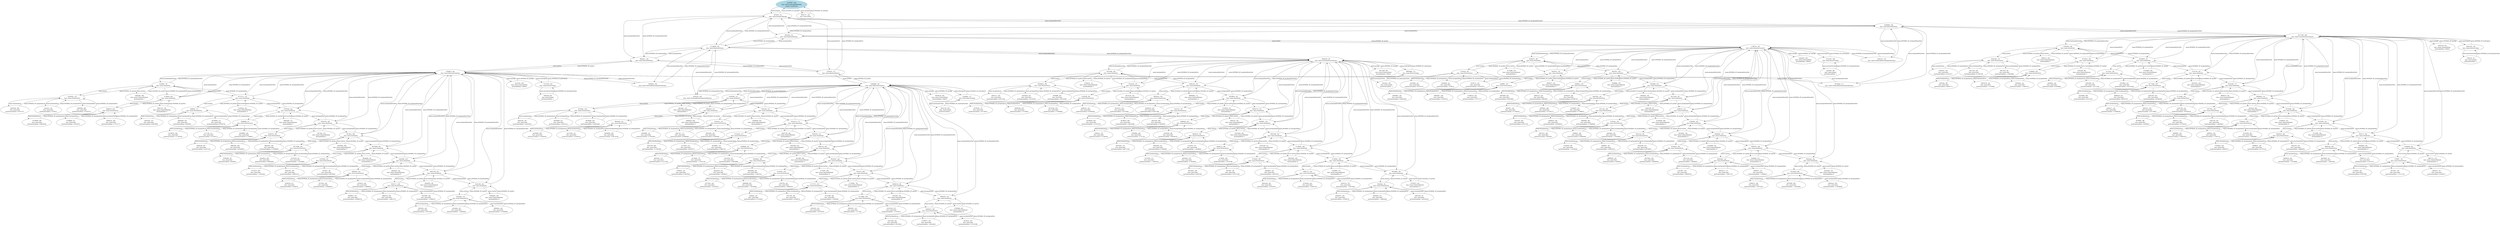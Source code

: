 digraph "eb193997-470d-4f73-b26a-ebb16ab56abd" {
	"eb193997...abd" [label=<<TABLE BORDER='0' CELLBORDER='0'><TR><TD>eb193997...abd</TD></TR><TR ALIGN='left'><TD>class: emmo.LandscapeRefinement</TD></TR><TR ALIGN='left'><TD>session: CoreSession</TD></TR></TABLE>> color=lightblue style=filled]
	"eb193997...abd" -> "eff78c93...5ec" [label="emmo.hasInput"]
	"eff78c93...5ec" [label=<<TABLE BORDER='0' CELLBORDER='0'><TR><TD>eff78c93...5ec</TD></TR><TR ALIGN='left'><TD>class: emmo.EnergyLandscape</TD></TR></TABLE>>]
	"eff78c93...5ec" -> "eb193997...abd" [label="emmo.INVERSE_OF_hasInput"]
	"eff78c93...5ec" -> "fd8a451c...cbb" [label="emmo.hasSpatialDirectPart"]
	"fd8a451c...cbb" [label=<<TABLE BORDER='0' CELLBORDER='0'><TR><TD>fd8a451c...cbb</TD></TR><TR ALIGN='left'><TD>class: emmo.ReactionPathway</TD></TR></TABLE>>]
	"fd8a451c...cbb" -> "119bd670...8ec" [label="emmo.hasPart"]
	"119bd670...8ec" [label=<<TABLE BORDER='0' CELLBORDER='0'><TR><TD>119bd670...8ec</TD></TR><TR ALIGN='left'><TD>class: emmo.MolecularGeometry</TD></TR></TABLE>>]
	"119bd670...8ec" -> "c2c0af9c...787" [label="emmo.hasSpatialDirectPart"]
	"c2c0af9c...787" [label=<<TABLE BORDER='0' CELLBORDER='0'><TR><TD>c2c0af9c...787</TD></TR><TR ALIGN='left'><TD>class: emmo.AtomEntity</TD></TR></TABLE>>]
	"c2c0af9c...787" -> "e254d20c...223" [label="emmo.hasPart"]
	"e254d20c...223" [label=<<TABLE BORDER='0' CELLBORDER='0'><TR><TD>e254d20c...223</TD></TR><TR ALIGN='left'><TD>class: emmo.PositionVector</TD></TR></TABLE>>]
	"e254d20c...223" -> "c2c0af9c...787" [label="emmo.INVERSE_OF_hasPart"]
	"e254d20c...223" -> "8af1b3a6...68d" [label="emmo.hasSpatialLast"]
	"8af1b3a6...68d" [label=<<TABLE BORDER='0' CELLBORDER='0'><TR><TD>8af1b3a6...68d</TD></TR><TR ALIGN='left'><TD>class: emmo.Real</TD></TR><TR ALIGN='left'><TD>hasNumericalData: 0.07015757</TD></TR></TABLE>>]
	"8af1b3a6...68d" -> "e254d20c...223" [label="emmo.INVERSE_OF_hasSpatialLast"]
	"e254d20c...223" -> "afce3e53...fc8" [label="emmo.hasSpatialFirst"]
	"afce3e53...fc8" [label=<<TABLE BORDER='0' CELLBORDER='0'><TR><TD>afce3e53...fc8</TD></TR><TR ALIGN='left'><TD>class: emmo.Real</TD></TR><TR ALIGN='left'><TD>hasNumericalData: 1.678524</TD></TR></TABLE>>]
	"afce3e53...fc8" -> "e254d20c...223" [label="emmo.INVERSE_OF_hasSpatialFirst"]
	"e254d20c...223" -> "0f490964...8b9" [label="emmo.hasSpatialNext"]
	"0f490964...8b9" [label=<<TABLE BORDER='0' CELLBORDER='0'><TR><TD>0f490964...8b9</TD></TR><TR ALIGN='left'><TD>class: emmo.Real</TD></TR><TR ALIGN='left'><TD>hasNumericalData: -0.35187072</TD></TR></TABLE>>]
	"0f490964...8b9" -> "e254d20c...223" [label="emmo.INVERSE_OF_hasSpatialNext"]
	"c2c0af9c...787" -> "740d2a85...498" [label="emmo.hasPart"]
	"740d2a85...498" [label=<<TABLE BORDER='0' CELLBORDER='0'><TR><TD>740d2a85...498</TD></TR><TR ALIGN='left'><TD>class: emmo.ChemicalElement</TD></TR><TR ALIGN='left'><TD>hasSymbolData: C</TD></TR></TABLE>>]
	"740d2a85...498" -> "c2c0af9c...787" [label="emmo.INVERSE_OF_hasPart"]
	"c2c0af9c...787" -> "873ffa3b...be6" [label="emmo.INVERSE_OF_hasSpatialNext"]
	"873ffa3b...be6" [label=<<TABLE BORDER='0' CELLBORDER='0'><TR><TD>873ffa3b...be6</TD></TR><TR ALIGN='left'><TD>class: emmo.AtomEntity</TD></TR></TABLE>>]
	"873ffa3b...be6" -> "ebbf8576...bb4" [label="emmo.hasPart"]
	"ebbf8576...bb4" [label=<<TABLE BORDER='0' CELLBORDER='0'><TR><TD>ebbf8576...bb4</TD></TR><TR ALIGN='left'><TD>class: emmo.PositionVector</TD></TR></TABLE>>]
	"ebbf8576...bb4" -> "873ffa3b...be6" [label="emmo.INVERSE_OF_hasPart"]
	"ebbf8576...bb4" -> "79759909...008" [label="emmo.hasSpatialLast"]
	"79759909...008" [label=<<TABLE BORDER='0' CELLBORDER='0'><TR><TD>79759909...008</TD></TR><TR ALIGN='left'><TD>class: emmo.Real</TD></TR><TR ALIGN='left'><TD>hasNumericalData: -0.94920449</TD></TR></TABLE>>]
	"79759909...008" -> "ebbf8576...bb4" [label="emmo.INVERSE_OF_hasSpatialLast"]
	"ebbf8576...bb4" -> "8739f846...f13" [label="emmo.hasSpatialFirst"]
	"8739f846...f13" [label=<<TABLE BORDER='0' CELLBORDER='0'><TR><TD>8739f846...f13</TD></TR><TR ALIGN='left'><TD>class: emmo.Real</TD></TR><TR ALIGN='left'><TD>hasNumericalData: 2.33164374</TD></TR></TABLE>>]
	"8739f846...f13" -> "ebbf8576...bb4" [label="emmo.INVERSE_OF_hasSpatialFirst"]
	"ebbf8576...bb4" -> "80c8b7ae...4a9" [label="emmo.hasSpatialNext"]
	"80c8b7ae...4a9" [label=<<TABLE BORDER='0' CELLBORDER='0'><TR><TD>80c8b7ae...4a9</TD></TR><TR ALIGN='left'><TD>class: emmo.Real</TD></TR><TR ALIGN='left'><TD>hasNumericalData: -0.72127177</TD></TR></TABLE>>]
	"80c8b7ae...4a9" -> "ebbf8576...bb4" [label="emmo.INVERSE_OF_hasSpatialNext"]
	"873ffa3b...be6" -> "696c1547...d81" [label="emmo.hasPart"]
	"696c1547...d81" [label=<<TABLE BORDER='0' CELLBORDER='0'><TR><TD>696c1547...d81</TD></TR><TR ALIGN='left'><TD>class: emmo.ChemicalElement</TD></TR><TR ALIGN='left'><TD>hasSymbolData: O</TD></TR></TABLE>>]
	"696c1547...d81" -> "873ffa3b...be6" [label="emmo.INVERSE_OF_hasPart"]
	"873ffa3b...be6" -> "119bd670...8ec" [label="emmo.INVERSE_OF_hasSpatialFirst"]
	"873ffa3b...be6" -> "c2c0af9c...787" [label="emmo.hasSpatialNext"]
	"c2c0af9c...787" -> "119bd670...8ec" [label="emmo.INVERSE_OF_hasSpatialDirectPart"]
	"c2c0af9c...787" -> "03774711...279" [label="emmo.hasSpatialNext"]
	"03774711...279" [label=<<TABLE BORDER='0' CELLBORDER='0'><TR><TD>03774711...279</TD></TR><TR ALIGN='left'><TD>class: emmo.AtomEntity</TD></TR></TABLE>>]
	"03774711...279" -> "efd4f626...211" [label="emmo.hasPart"]
	"efd4f626...211" [label=<<TABLE BORDER='0' CELLBORDER='0'><TR><TD>efd4f626...211</TD></TR><TR ALIGN='left'><TD>class: emmo.PositionVector</TD></TR></TABLE>>]
	"efd4f626...211" -> "03774711...279" [label="emmo.INVERSE_OF_hasPart"]
	"efd4f626...211" -> "10d323da...15e" [label="emmo.hasSpatialLast"]
	"10d323da...15e" [label=<<TABLE BORDER='0' CELLBORDER='0'><TR><TD>10d323da...15e</TD></TR><TR ALIGN='left'><TD>class: emmo.Real</TD></TR><TR ALIGN='left'><TD>hasNumericalData: 0.04976893</TD></TR></TABLE>>]
	"10d323da...15e" -> "efd4f626...211" [label="emmo.INVERSE_OF_hasSpatialLast"]
	"efd4f626...211" -> "4dbdcb08...50e" [label="emmo.hasSpatialFirst"]
	"4dbdcb08...50e" [label=<<TABLE BORDER='0' CELLBORDER='0'><TR><TD>4dbdcb08...50e</TD></TR><TR ALIGN='left'><TD>class: emmo.Real</TD></TR><TR ALIGN='left'><TD>hasNumericalData: 0.9903602</TD></TR></TABLE>>]
	"4dbdcb08...50e" -> "efd4f626...211" [label="emmo.INVERSE_OF_hasSpatialFirst"]
	"efd4f626...211" -> "d4796494...c1e" [label="emmo.hasSpatialNext"]
	"d4796494...c1e" [label=<<TABLE BORDER='0' CELLBORDER='0'><TR><TD>d4796494...c1e</TD></TR><TR ALIGN='left'><TD>class: emmo.Real</TD></TR><TR ALIGN='left'><TD>hasNumericalData: 0.97040742</TD></TR></TABLE>>]
	"d4796494...c1e" -> "efd4f626...211" [label="emmo.INVERSE_OF_hasSpatialNext"]
	"03774711...279" -> "27e935b4...d5e" [label="emmo.hasPart"]
	"27e935b4...d5e" [label=<<TABLE BORDER='0' CELLBORDER='0'><TR><TD>27e935b4...d5e</TD></TR><TR ALIGN='left'><TD>class: emmo.ChemicalElement</TD></TR><TR ALIGN='left'><TD>hasSymbolData: O</TD></TR></TABLE>>]
	"27e935b4...d5e" -> "03774711...279" [label="emmo.INVERSE_OF_hasPart"]
	"03774711...279" -> "c2c0af9c...787" [label="emmo.INVERSE_OF_hasSpatialNext"]
	"03774711...279" -> "119bd670...8ec" [label="emmo.INVERSE_OF_hasSpatialDirectPart"]
	"03774711...279" -> "43783a0a...bac" [label="emmo.hasSpatialNext"]
	"43783a0a...bac" [label=<<TABLE BORDER='0' CELLBORDER='0'><TR><TD>43783a0a...bac</TD></TR><TR ALIGN='left'><TD>class: emmo.AtomEntity</TD></TR></TABLE>>]
	"43783a0a...bac" -> "d3bf8466...f7f" [label="emmo.hasPart"]
	"d3bf8466...f7f" [label=<<TABLE BORDER='0' CELLBORDER='0'><TR><TD>d3bf8466...f7f</TD></TR><TR ALIGN='left'><TD>class: emmo.PositionVector</TD></TR></TABLE>>]
	"d3bf8466...f7f" -> "43783a0a...bac" [label="emmo.INVERSE_OF_hasPart"]
	"d3bf8466...f7f" -> "6120823a...90e" [label="emmo.hasSpatialLast"]
	"6120823a...90e" [label=<<TABLE BORDER='0' CELLBORDER='0'><TR><TD>6120823a...90e</TD></TR><TR ALIGN='left'><TD>class: emmo.Real</TD></TR><TR ALIGN='left'><TD>hasNumericalData: -0.11959262</TD></TR></TABLE>>]
	"6120823a...90e" -> "d3bf8466...f7f" [label="emmo.INVERSE_OF_hasSpatialLast"]
	"d3bf8466...f7f" -> "ca7172fe...1c1" [label="emmo.hasSpatialFirst"]
	"ca7172fe...1c1" [label=<<TABLE BORDER='0' CELLBORDER='0'><TR><TD>ca7172fe...1c1</TD></TR><TR ALIGN='left'><TD>class: emmo.Real</TD></TR><TR ALIGN='left'><TD>hasNumericalData: -0.37505172</TD></TR></TABLE>>]
	"ca7172fe...1c1" -> "d3bf8466...f7f" [label="emmo.INVERSE_OF_hasSpatialFirst"]
	"d3bf8466...f7f" -> "b2838964...00a" [label="emmo.hasSpatialNext"]
	"b2838964...00a" [label=<<TABLE BORDER='0' CELLBORDER='0'><TR><TD>b2838964...00a</TD></TR><TR ALIGN='left'><TD>class: emmo.Real</TD></TR><TR ALIGN='left'><TD>hasNumericalData: 0.77099873</TD></TR></TABLE>>]
	"b2838964...00a" -> "d3bf8466...f7f" [label="emmo.INVERSE_OF_hasSpatialNext"]
	"43783a0a...bac" -> "df9ea3d9...572" [label="emmo.hasPart"]
	"df9ea3d9...572" [label=<<TABLE BORDER='0' CELLBORDER='0'><TR><TD>df9ea3d9...572</TD></TR><TR ALIGN='left'><TD>class: emmo.ChemicalElement</TD></TR><TR ALIGN='left'><TD>hasSymbolData: C</TD></TR></TABLE>>]
	"df9ea3d9...572" -> "43783a0a...bac" [label="emmo.INVERSE_OF_hasPart"]
	"43783a0a...bac" -> "03774711...279" [label="emmo.INVERSE_OF_hasSpatialNext"]
	"43783a0a...bac" -> "119bd670...8ec" [label="emmo.INVERSE_OF_hasSpatialDirectPart"]
	"43783a0a...bac" -> "1641b520...2be" [label="emmo.hasSpatialNext"]
	"1641b520...2be" [label=<<TABLE BORDER='0' CELLBORDER='0'><TR><TD>1641b520...2be</TD></TR><TR ALIGN='left'><TD>class: emmo.AtomEntity</TD></TR></TABLE>>]
	"1641b520...2be" -> "a434e525...9f8" [label="emmo.hasPart"]
	"a434e525...9f8" [label=<<TABLE BORDER='0' CELLBORDER='0'><TR><TD>a434e525...9f8</TD></TR><TR ALIGN='left'><TD>class: emmo.PositionVector</TD></TR></TABLE>>]
	"a434e525...9f8" -> "1641b520...2be" [label="emmo.INVERSE_OF_hasPart"]
	"a434e525...9f8" -> "9c8d5c48...db7" [label="emmo.hasSpatialLast"]
	"9c8d5c48...db7" [label=<<TABLE BORDER='0' CELLBORDER='0'><TR><TD>9c8d5c48...db7</TD></TR><TR ALIGN='left'><TD>class: emmo.Real</TD></TR><TR ALIGN='left'><TD>hasNumericalData: 0.25557163</TD></TR></TABLE>>]
	"9c8d5c48...db7" -> "a434e525...9f8" [label="emmo.INVERSE_OF_hasSpatialLast"]
	"a434e525...9f8" -> "c88ba3bd...848" [label="emmo.hasSpatialFirst"]
	"c88ba3bd...848" [label=<<TABLE BORDER='0' CELLBORDER='0'><TR><TD>c88ba3bd...848</TD></TR><TR ALIGN='left'><TD>class: emmo.Real</TD></TR><TR ALIGN='left'><TD>hasNumericalData: -0.63306052</TD></TR></TABLE>>]
	"c88ba3bd...848" -> "a434e525...9f8" [label="emmo.INVERSE_OF_hasSpatialFirst"]
	"a434e525...9f8" -> "9bee240c...382" [label="emmo.hasSpatialNext"]
	"9bee240c...382" [label=<<TABLE BORDER='0' CELLBORDER='0'><TR><TD>9bee240c...382</TD></TR><TR ALIGN='left'><TD>class: emmo.Real</TD></TR><TR ALIGN='left'><TD>hasNumericalData: -0.72068499</TD></TR></TABLE>>]
	"9bee240c...382" -> "a434e525...9f8" [label="emmo.INVERSE_OF_hasSpatialNext"]
	"1641b520...2be" -> "7af17b4c...d74" [label="emmo.hasPart"]
	"7af17b4c...d74" [label=<<TABLE BORDER='0' CELLBORDER='0'><TR><TD>7af17b4c...d74</TD></TR><TR ALIGN='left'><TD>class: emmo.ChemicalElement</TD></TR><TR ALIGN='left'><TD>hasSymbolData: C</TD></TR></TABLE>>]
	"7af17b4c...d74" -> "1641b520...2be" [label="emmo.INVERSE_OF_hasPart"]
	"1641b520...2be" -> "43783a0a...bac" [label="emmo.INVERSE_OF_hasSpatialNext"]
	"1641b520...2be" -> "119bd670...8ec" [label="emmo.INVERSE_OF_hasSpatialDirectPart"]
	"1641b520...2be" -> "ff176f1a...694" [label="emmo.hasSpatialNext"]
	"ff176f1a...694" [label=<<TABLE BORDER='0' CELLBORDER='0'><TR><TD>ff176f1a...694</TD></TR><TR ALIGN='left'><TD>class: emmo.AtomEntity</TD></TR></TABLE>>]
	"ff176f1a...694" -> "db713000...0c0" [label="emmo.hasPart"]
	"db713000...0c0" [label=<<TABLE BORDER='0' CELLBORDER='0'><TR><TD>db713000...0c0</TD></TR><TR ALIGN='left'><TD>class: emmo.PositionVector</TD></TR></TABLE>>]
	"db713000...0c0" -> "ff176f1a...694" [label="emmo.INVERSE_OF_hasPart"]
	"db713000...0c0" -> "6708a6e8...f3f" [label="emmo.hasSpatialLast"]
	"6708a6e8...f3f" [label=<<TABLE BORDER='0' CELLBORDER='0'><TR><TD>6708a6e8...f3f</TD></TR><TR ALIGN='left'><TD>class: emmo.Real</TD></TR><TR ALIGN='left'><TD>hasNumericalData: 0.6059052</TD></TR></TABLE>>]
	"6708a6e8...f3f" -> "db713000...0c0" [label="emmo.INVERSE_OF_hasSpatialLast"]
	"db713000...0c0" -> "b4aa80ca...d0d" [label="emmo.hasSpatialFirst"]
	"b4aa80ca...d0d" [label=<<TABLE BORDER='0' CELLBORDER='0'><TR><TD>b4aa80ca...d0d</TD></TR><TR ALIGN='left'><TD>class: emmo.Real</TD></TR><TR ALIGN='left'><TD>hasNumericalData: 0.60800409</TD></TR></TABLE>>]
	"b4aa80ca...d0d" -> "db713000...0c0" [label="emmo.INVERSE_OF_hasSpatialFirst"]
	"db713000...0c0" -> "51919239...fac" [label="emmo.hasSpatialNext"]
	"51919239...fac" [label=<<TABLE BORDER='0' CELLBORDER='0'><TR><TD>51919239...fac</TD></TR><TR ALIGN='left'><TD>class: emmo.Real</TD></TR><TR ALIGN='left'><TD>hasNumericalData: -1.24018662</TD></TR></TABLE>>]
	"51919239...fac" -> "db713000...0c0" [label="emmo.INVERSE_OF_hasSpatialNext"]
	"ff176f1a...694" -> "6c82936a...48b" [label="emmo.hasPart"]
	"6c82936a...48b" [label=<<TABLE BORDER='0' CELLBORDER='0'><TR><TD>6c82936a...48b</TD></TR><TR ALIGN='left'><TD>class: emmo.ChemicalElement</TD></TR><TR ALIGN='left'><TD>hasSymbolData: O</TD></TR></TABLE>>]
	"6c82936a...48b" -> "ff176f1a...694" [label="emmo.INVERSE_OF_hasPart"]
	"ff176f1a...694" -> "1641b520...2be" [label="emmo.INVERSE_OF_hasSpatialNext"]
	"ff176f1a...694" -> "119bd670...8ec" [label="emmo.INVERSE_OF_hasSpatialDirectPart"]
	"ff176f1a...694" -> "66a7d089...f91" [label="emmo.hasSpatialNext"]
	"66a7d089...f91" [label=<<TABLE BORDER='0' CELLBORDER='0'><TR><TD>66a7d089...f91</TD></TR><TR ALIGN='left'><TD>class: emmo.AtomEntity</TD></TR></TABLE>>]
	"66a7d089...f91" -> "c3219628...e31" [label="emmo.hasPart"]
	"c3219628...e31" [label=<<TABLE BORDER='0' CELLBORDER='0'><TR><TD>c3219628...e31</TD></TR><TR ALIGN='left'><TD>class: emmo.PositionVector</TD></TR></TABLE>>]
	"c3219628...e31" -> "66a7d089...f91" [label="emmo.INVERSE_OF_hasPart"]
	"c3219628...e31" -> "247cd319...0e9" [label="emmo.hasSpatialLast"]
	"247cd319...0e9" [label=<<TABLE BORDER='0' CELLBORDER='0'><TR><TD>247cd319...0e9</TD></TR><TR ALIGN='left'><TD>class: emmo.Real</TD></TR><TR ALIGN='left'><TD>hasNumericalData: -1.16104563</TD></TR></TABLE>>]
	"247cd319...0e9" -> "c3219628...e31" [label="emmo.INVERSE_OF_hasSpatialLast"]
	"c3219628...e31" -> "a6da07d0...3b9" [label="emmo.hasSpatialFirst"]
	"a6da07d0...3b9" [label=<<TABLE BORDER='0' CELLBORDER='0'><TR><TD>a6da07d0...3b9</TD></TR><TR ALIGN='left'><TD>class: emmo.Real</TD></TR><TR ALIGN='left'><TD>hasNumericalData: -0.69924153</TD></TR></TABLE>>]
	"a6da07d0...3b9" -> "c3219628...e31" [label="emmo.INVERSE_OF_hasSpatialFirst"]
	"c3219628...e31" -> "135feee1...c9f" [label="emmo.hasSpatialNext"]
	"135feee1...c9f" [label=<<TABLE BORDER='0' CELLBORDER='0'><TR><TD>135feee1...c9f</TD></TR><TR ALIGN='left'><TD>class: emmo.Real</TD></TR><TR ALIGN='left'><TD>hasNumericalData: 0.96700561</TD></TR></TABLE>>]
	"135feee1...c9f" -> "c3219628...e31" [label="emmo.INVERSE_OF_hasSpatialNext"]
	"66a7d089...f91" -> "68adab8f...a54" [label="emmo.hasPart"]
	"68adab8f...a54" [label=<<TABLE BORDER='0' CELLBORDER='0'><TR><TD>68adab8f...a54</TD></TR><TR ALIGN='left'><TD>class: emmo.ChemicalElement</TD></TR><TR ALIGN='left'><TD>hasSymbolData: H</TD></TR></TABLE>>]
	"68adab8f...a54" -> "66a7d089...f91" [label="emmo.INVERSE_OF_hasPart"]
	"66a7d089...f91" -> "ff176f1a...694" [label="emmo.INVERSE_OF_hasSpatialNext"]
	"66a7d089...f91" -> "119bd670...8ec" [label="emmo.INVERSE_OF_hasSpatialDirectPart"]
	"66a7d089...f91" -> "1dcb5b66...b18" [label="emmo.hasSpatialNext"]
	"1dcb5b66...b18" [label=<<TABLE BORDER='0' CELLBORDER='0'><TR><TD>1dcb5b66...b18</TD></TR><TR ALIGN='left'><TD>class: emmo.AtomEntity</TD></TR></TABLE>>]
	"1dcb5b66...b18" -> "e8f29b78...ea2" [label="emmo.hasPart"]
	"e8f29b78...ea2" [label=<<TABLE BORDER='0' CELLBORDER='0'><TR><TD>e8f29b78...ea2</TD></TR><TR ALIGN='left'><TD>class: emmo.PositionVector</TD></TR></TABLE>>]
	"e8f29b78...ea2" -> "1dcb5b66...b18" [label="emmo.INVERSE_OF_hasPart"]
	"e8f29b78...ea2" -> "b23b81df...b11" [label="emmo.hasSpatialLast"]
	"b23b81df...b11" [label=<<TABLE BORDER='0' CELLBORDER='0'><TR><TD>b23b81df...b11</TD></TR><TR ALIGN='left'><TD>class: emmo.Real</TD></TR><TR ALIGN='left'><TD>hasNumericalData: 0.5408134</TD></TR></TABLE>>]
	"b23b81df...b11" -> "e8f29b78...ea2" [label="emmo.INVERSE_OF_hasSpatialLast"]
	"e8f29b78...ea2" -> "7627af35...bd1" [label="emmo.hasSpatialFirst"]
	"7627af35...bd1" [label=<<TABLE BORDER='0' CELLBORDER='0'><TR><TD>7627af35...bd1</TD></TR><TR ALIGN='left'><TD>class: emmo.Real</TD></TR><TR ALIGN='left'><TD>hasNumericalData: -0.94849503</TD></TR></TABLE>>]
	"7627af35...bd1" -> "e8f29b78...ea2" [label="emmo.INVERSE_OF_hasSpatialFirst"]
	"e8f29b78...ea2" -> "5320a07a...6ee" [label="emmo.hasSpatialNext"]
	"5320a07a...6ee" [label=<<TABLE BORDER='0' CELLBORDER='0'><TR><TD>5320a07a...6ee</TD></TR><TR ALIGN='left'><TD>class: emmo.Real</TD></TR><TR ALIGN='left'><TD>hasNumericalData: 1.44669025</TD></TR></TABLE>>]
	"5320a07a...6ee" -> "e8f29b78...ea2" [label="emmo.INVERSE_OF_hasSpatialNext"]
	"1dcb5b66...b18" -> "c8d24ee5...4ea" [label="emmo.hasPart"]
	"c8d24ee5...4ea" [label=<<TABLE BORDER='0' CELLBORDER='0'><TR><TD>c8d24ee5...4ea</TD></TR><TR ALIGN='left'><TD>class: emmo.ChemicalElement</TD></TR><TR ALIGN='left'><TD>hasSymbolData: H</TD></TR></TABLE>>]
	"c8d24ee5...4ea" -> "1dcb5b66...b18" [label="emmo.INVERSE_OF_hasPart"]
	"1dcb5b66...b18" -> "66a7d089...f91" [label="emmo.INVERSE_OF_hasSpatialNext"]
	"1dcb5b66...b18" -> "119bd670...8ec" [label="emmo.INVERSE_OF_hasSpatialDirectPart"]
	"1dcb5b66...b18" -> "184b7146...9ca" [label="emmo.hasSpatialNext"]
	"184b7146...9ca" [label=<<TABLE BORDER='0' CELLBORDER='0'><TR><TD>184b7146...9ca</TD></TR><TR ALIGN='left'><TD>class: emmo.AtomEntity</TD></TR></TABLE>>]
	"184b7146...9ca" -> "f2616717...586" [label="emmo.hasPart"]
	"f2616717...586" [label=<<TABLE BORDER='0' CELLBORDER='0'><TR><TD>f2616717...586</TD></TR><TR ALIGN='left'><TD>class: emmo.PositionVector</TD></TR></TABLE>>]
	"f2616717...586" -> "184b7146...9ca" [label="emmo.INVERSE_OF_hasPart"]
	"f2616717...586" -> "d2666b1c...911" [label="emmo.hasSpatialLast"]
	"d2666b1c...911" [label=<<TABLE BORDER='0' CELLBORDER='0'><TR><TD>d2666b1c...911</TD></TR><TR ALIGN='left'><TD>class: emmo.Real</TD></TR><TR ALIGN='left'><TD>hasNumericalData: -0.60099749</TD></TR></TABLE>>]
	"d2666b1c...911" -> "f2616717...586" [label="emmo.INVERSE_OF_hasSpatialLast"]
	"f2616717...586" -> "cd8b31e5...80a" [label="emmo.hasSpatialFirst"]
	"cd8b31e5...80a" [label=<<TABLE BORDER='0' CELLBORDER='0'><TR><TD>cd8b31e5...80a</TD></TR><TR ALIGN='left'><TD>class: emmo.Real</TD></TR><TR ALIGN='left'><TD>hasNumericalData: -1.08427231</TD></TR></TABLE>>]
	"cd8b31e5...80a" -> "f2616717...586" [label="emmo.INVERSE_OF_hasSpatialFirst"]
	"f2616717...586" -> "74e13dd5...3be" [label="emmo.hasSpatialNext"]
	"74e13dd5...3be" [label=<<TABLE BORDER='0' CELLBORDER='0'><TR><TD>74e13dd5...3be</TD></TR><TR ALIGN='left'><TD>class: emmo.Real</TD></TR><TR ALIGN='left'><TD>hasNumericalData: -1.25995872</TD></TR></TABLE>>]
	"74e13dd5...3be" -> "f2616717...586" [label="emmo.INVERSE_OF_hasSpatialNext"]
	"184b7146...9ca" -> "644d3f19...487" [label="emmo.hasPart"]
	"644d3f19...487" [label=<<TABLE BORDER='0' CELLBORDER='0'><TR><TD>644d3f19...487</TD></TR><TR ALIGN='left'><TD>class: emmo.ChemicalElement</TD></TR><TR ALIGN='left'><TD>hasSymbolData: H</TD></TR></TABLE>>]
	"644d3f19...487" -> "184b7146...9ca" [label="emmo.INVERSE_OF_hasPart"]
	"184b7146...9ca" -> "1dcb5b66...b18" [label="emmo.INVERSE_OF_hasSpatialNext"]
	"184b7146...9ca" -> "119bd670...8ec" [label="emmo.INVERSE_OF_hasSpatialDirectPart"]
	"184b7146...9ca" -> "fbc81c96...b0a" [label="emmo.hasSpatialNext"]
	"fbc81c96...b0a" [label=<<TABLE BORDER='0' CELLBORDER='0'><TR><TD>fbc81c96...b0a</TD></TR><TR ALIGN='left'><TD>class: emmo.AtomEntity</TD></TR></TABLE>>]
	"fbc81c96...b0a" -> "101b4cba...7c6" [label="emmo.hasPart"]
	"101b4cba...7c6" [label=<<TABLE BORDER='0' CELLBORDER='0'><TR><TD>101b4cba...7c6</TD></TR><TR ALIGN='left'><TD>class: emmo.PositionVector</TD></TR></TABLE>>]
	"101b4cba...7c6" -> "fbc81c96...b0a" [label="emmo.INVERSE_OF_hasPart"]
	"101b4cba...7c6" -> "2fc65624...c44" [label="emmo.hasSpatialLast"]
	"2fc65624...c44" [label=<<TABLE BORDER='0' CELLBORDER='0'><TR><TD>2fc65624...c44</TD></TR><TR ALIGN='left'><TD>class: emmo.Real</TD></TR><TR ALIGN='left'><TD>hasNumericalData: 1.10475359</TD></TR></TABLE>>]
	"2fc65624...c44" -> "101b4cba...7c6" [label="emmo.INVERSE_OF_hasSpatialLast"]
	"101b4cba...7c6" -> "c81a6e8e...3fa" [label="emmo.hasSpatialFirst"]
	"c81a6e8e...3fa" [label=<<TABLE BORDER='0' CELLBORDER='0'><TR><TD>c81a6e8e...3fa</TD></TR><TR ALIGN='left'><TD>class: emmo.Real</TD></TR><TR ALIGN='left'><TD>hasNumericalData: -1.33644564</TD></TR></TABLE>>]
	"c81a6e8e...3fa" -> "101b4cba...7c6" [label="emmo.INVERSE_OF_hasSpatialFirst"]
	"101b4cba...7c6" -> "488a0bce...4cb" [label="emmo.hasSpatialNext"]
	"488a0bce...4cb" [label=<<TABLE BORDER='0' CELLBORDER='0'><TR><TD>488a0bce...4cb</TD></TR><TR ALIGN='left'><TD>class: emmo.Real</TD></TR><TR ALIGN='left'><TD>hasNumericalData: -0.79588366</TD></TR></TABLE>>]
	"488a0bce...4cb" -> "101b4cba...7c6" [label="emmo.INVERSE_OF_hasSpatialNext"]
	"fbc81c96...b0a" -> "8560ab04...4e9" [label="emmo.hasPart"]
	"8560ab04...4e9" [label=<<TABLE BORDER='0' CELLBORDER='0'><TR><TD>8560ab04...4e9</TD></TR><TR ALIGN='left'><TD>class: emmo.ChemicalElement</TD></TR><TR ALIGN='left'><TD>hasSymbolData: H</TD></TR></TABLE>>]
	"8560ab04...4e9" -> "fbc81c96...b0a" [label="emmo.INVERSE_OF_hasPart"]
	"fbc81c96...b0a" -> "184b7146...9ca" [label="emmo.INVERSE_OF_hasSpatialNext"]
	"fbc81c96...b0a" -> "119bd670...8ec" [label="emmo.INVERSE_OF_hasSpatialDirectPart"]
	"119bd670...8ec" -> "03774711...279" [label="emmo.hasSpatialDirectPart"]
	"119bd670...8ec" -> "43783a0a...bac" [label="emmo.hasSpatialDirectPart"]
	"119bd670...8ec" -> "1641b520...2be" [label="emmo.hasSpatialDirectPart"]
	"119bd670...8ec" -> "ff176f1a...694" [label="emmo.hasSpatialDirectPart"]
	"119bd670...8ec" -> "66a7d089...f91" [label="emmo.hasSpatialDirectPart"]
	"119bd670...8ec" -> "1dcb5b66...b18" [label="emmo.hasSpatialDirectPart"]
	"119bd670...8ec" -> "184b7146...9ca" [label="emmo.hasSpatialDirectPart"]
	"119bd670...8ec" -> "fbc81c96...b0a" [label="emmo.hasSpatialDirectPart"]
	"119bd670...8ec" -> "873ffa3b...be6" [label="emmo.hasSpatialFirst"]
	"119bd670...8ec" -> "cae74102...639" [label="emmo.hasSign"]
	"cae74102...639" [label=<<TABLE BORDER='0' CELLBORDER='0'><TR><TD>cae74102...639</TD></TR><TR ALIGN='left'><TD>class: emmo.ChemicalName</TD></TR><TR ALIGN='left'><TD>hasSymbolData: C3H4O3</TD></TR></TABLE>>]
	"cae74102...639" -> "119bd670...8ec" [label="emmo.INVERSE_OF_hasSign"]
	"119bd670...8ec" -> "fd8a451c...cbb" [label="emmo.INVERSE_OF_hasPart"]
	"119bd670...8ec" -> "7a137d24...b2b" [label="emmo.hasProperty"]
	"7a137d24...b2b" [label=<<TABLE BORDER='0' CELLBORDER='0'><TR><TD>7a137d24...b2b</TD></TR><TR ALIGN='left'><TD>class: emmo.ElectricCharge</TD></TR></TABLE>>]
	"7a137d24...b2b" -> "79a97fad...80c" [label="emmo.hasQuantityValue"]
	"79a97fad...80c" [label=<<TABLE BORDER='0' CELLBORDER='0'><TR><TD>79a97fad...80c</TD></TR><TR ALIGN='left'><TD>class: emmo.Integer</TD></TR><TR ALIGN='left'><TD>hasNumericalData: -1</TD></TR></TABLE>>]
	"79a97fad...80c" -> "7a137d24...b2b" [label="emmo.INVERSE_OF_hasQuantityValue"]
	"7a137d24...b2b" -> "119bd670...8ec" [label="emmo.INVERSE_OF_hasProperty"]
	"119bd670...8ec" -> "1b95b9c4...00f" [label="emmo.INVERSE_OF_hasSpatialDirectPart"]
	"1b95b9c4...00f" [label=<<TABLE BORDER='0' CELLBORDER='0'><TR><TD>1b95b9c4...00f</TD></TR><TR ALIGN='left'><TD>class: emmo.ChemicalReactionEquationProduct</TD></TR></TABLE>>]
	"1b95b9c4...00f" -> "119bd670...8ec" [label="emmo.hasSpatialDirectPart"]
	"1b95b9c4...00f" -> "e71a883b...0e5" [label="emmo.INVERSE_OF_hasSpatialDirectPart"]
	"e71a883b...0e5" [label=<<TABLE BORDER='0' CELLBORDER='0'><TR><TD>e71a883b...0e5</TD></TR><TR ALIGN='left'><TD>class: emmo.ReactionPathway</TD></TR></TABLE>>]
	"e71a883b...0e5" -> "dce91cd3...9e0" [label="emmo.hasSpatialDirectPart"]
	"dce91cd3...9e0" [label=<<TABLE BORDER='0' CELLBORDER='0'><TR><TD>dce91cd3...9e0</TD></TR><TR ALIGN='left'><TD>class: emmo.ChemicalReactionEquationReactant</TD></TR></TABLE>>]
	"dce91cd3...9e0" -> "5e48a88b...5bf" [label="emmo.hasSpatialDirectPart"]
	"5e48a88b...5bf" [label=<<TABLE BORDER='0' CELLBORDER='0'><TR><TD>5e48a88b...5bf</TD></TR><TR ALIGN='left'><TD>class: emmo.MolecularGeometry</TD></TR></TABLE>>]
	"5e48a88b...5bf" -> "f5a41986...1a1" [label="emmo.hasSpatialDirectPart"]
	"f5a41986...1a1" [label=<<TABLE BORDER='0' CELLBORDER='0'><TR><TD>f5a41986...1a1</TD></TR><TR ALIGN='left'><TD>class: emmo.AtomEntity</TD></TR></TABLE>>]
	"f5a41986...1a1" -> "e87c80ec...33d" [label="emmo.hasPart"]
	"e87c80ec...33d" [label=<<TABLE BORDER='0' CELLBORDER='0'><TR><TD>e87c80ec...33d</TD></TR><TR ALIGN='left'><TD>class: emmo.PositionVector</TD></TR></TABLE>>]
	"e87c80ec...33d" -> "f5a41986...1a1" [label="emmo.INVERSE_OF_hasPart"]
	"e87c80ec...33d" -> "fc8d2184...32d" [label="emmo.hasSpatialLast"]
	"fc8d2184...32d" [label=<<TABLE BORDER='0' CELLBORDER='0'><TR><TD>fc8d2184...32d</TD></TR><TR ALIGN='left'><TD>class: emmo.Real</TD></TR><TR ALIGN='left'><TD>hasNumericalData: -0.05445432</TD></TR></TABLE>>]
	"fc8d2184...32d" -> "e87c80ec...33d" [label="emmo.INVERSE_OF_hasSpatialLast"]
	"e87c80ec...33d" -> "8923d0bb...d11" [label="emmo.hasSpatialFirst"]
	"8923d0bb...d11" [label=<<TABLE BORDER='0' CELLBORDER='0'><TR><TD>8923d0bb...d11</TD></TR><TR ALIGN='left'><TD>class: emmo.Real</TD></TR><TR ALIGN='left'><TD>hasNumericalData: 1.65355514</TD></TR></TABLE>>]
	"8923d0bb...d11" -> "e87c80ec...33d" [label="emmo.INVERSE_OF_hasSpatialFirst"]
	"e87c80ec...33d" -> "09790a8e...eb5" [label="emmo.hasSpatialNext"]
	"09790a8e...eb5" [label=<<TABLE BORDER='0' CELLBORDER='0'><TR><TD>09790a8e...eb5</TD></TR><TR ALIGN='left'><TD>class: emmo.Real</TD></TR><TR ALIGN='left'><TD>hasNumericalData: -0.45923368</TD></TR></TABLE>>]
	"09790a8e...eb5" -> "e87c80ec...33d" [label="emmo.INVERSE_OF_hasSpatialNext"]
	"f5a41986...1a1" -> "f6fc5b0e...138" [label="emmo.hasPart"]
	"f6fc5b0e...138" [label=<<TABLE BORDER='0' CELLBORDER='0'><TR><TD>f6fc5b0e...138</TD></TR><TR ALIGN='left'><TD>class: emmo.ChemicalElement</TD></TR><TR ALIGN='left'><TD>hasSymbolData: C</TD></TR></TABLE>>]
	"f6fc5b0e...138" -> "f5a41986...1a1" [label="emmo.INVERSE_OF_hasPart"]
	"f5a41986...1a1" -> "b6fe9e59...d21" [label="emmo.INVERSE_OF_hasSpatialNext"]
	"b6fe9e59...d21" [label=<<TABLE BORDER='0' CELLBORDER='0'><TR><TD>b6fe9e59...d21</TD></TR><TR ALIGN='left'><TD>class: emmo.AtomEntity</TD></TR></TABLE>>]
	"b6fe9e59...d21" -> "96c6443f...235" [label="emmo.hasPart"]
	"96c6443f...235" [label=<<TABLE BORDER='0' CELLBORDER='0'><TR><TD>96c6443f...235</TD></TR><TR ALIGN='left'><TD>class: emmo.PositionVector</TD></TR></TABLE>>]
	"96c6443f...235" -> "b6fe9e59...d21" [label="emmo.INVERSE_OF_hasPart"]
	"96c6443f...235" -> "aa3260b8...949" [label="emmo.hasSpatialLast"]
	"aa3260b8...949" [label=<<TABLE BORDER='0' CELLBORDER='0'><TR><TD>aa3260b8...949</TD></TR><TR ALIGN='left'><TD>class: emmo.Real</TD></TR><TR ALIGN='left'><TD>hasNumericalData: -0.43481901</TD></TR></TABLE>>]
	"aa3260b8...949" -> "96c6443f...235" [label="emmo.INVERSE_OF_hasSpatialLast"]
	"96c6443f...235" -> "4a17e3a9...a1a" [label="emmo.hasSpatialFirst"]
	"4a17e3a9...a1a" [label=<<TABLE BORDER='0' CELLBORDER='0'><TR><TD>4a17e3a9...a1a</TD></TR><TR ALIGN='left'><TD>class: emmo.Real</TD></TR><TR ALIGN='left'><TD>hasNumericalData: 2.81449216</TD></TR></TABLE>>]
	"4a17e3a9...a1a" -> "96c6443f...235" [label="emmo.INVERSE_OF_hasSpatialFirst"]
	"96c6443f...235" -> "3be3890b...d48" [label="emmo.hasSpatialNext"]
	"3be3890b...d48" [label=<<TABLE BORDER='0' CELLBORDER='0'><TR><TD>3be3890b...d48</TD></TR><TR ALIGN='left'><TD>class: emmo.Real</TD></TR><TR ALIGN='left'><TD>hasNumericalData: -0.48178146</TD></TR></TABLE>>]
	"3be3890b...d48" -> "96c6443f...235" [label="emmo.INVERSE_OF_hasSpatialNext"]
	"b6fe9e59...d21" -> "e38d02a0...e96" [label="emmo.hasPart"]
	"e38d02a0...e96" [label=<<TABLE BORDER='0' CELLBORDER='0'><TR><TD>e38d02a0...e96</TD></TR><TR ALIGN='left'><TD>class: emmo.ChemicalElement</TD></TR><TR ALIGN='left'><TD>hasSymbolData: O</TD></TR></TABLE>>]
	"e38d02a0...e96" -> "b6fe9e59...d21" [label="emmo.INVERSE_OF_hasPart"]
	"b6fe9e59...d21" -> "5e48a88b...5bf" [label="emmo.INVERSE_OF_hasSpatialFirst"]
	"b6fe9e59...d21" -> "f5a41986...1a1" [label="emmo.hasSpatialNext"]
	"f5a41986...1a1" -> "5e48a88b...5bf" [label="emmo.INVERSE_OF_hasSpatialDirectPart"]
	"f5a41986...1a1" -> "7433cee9...015" [label="emmo.hasSpatialNext"]
	"7433cee9...015" [label=<<TABLE BORDER='0' CELLBORDER='0'><TR><TD>7433cee9...015</TD></TR><TR ALIGN='left'><TD>class: emmo.AtomEntity</TD></TR></TABLE>>]
	"7433cee9...015" -> "3120ca73...51f" [label="emmo.hasPart"]
	"3120ca73...51f" [label=<<TABLE BORDER='0' CELLBORDER='0'><TR><TD>3120ca73...51f</TD></TR><TR ALIGN='left'><TD>class: emmo.PositionVector</TD></TR></TABLE>>]
	"3120ca73...51f" -> "7433cee9...015" [label="emmo.INVERSE_OF_hasPart"]
	"3120ca73...51f" -> "f0e64966...7dc" [label="emmo.hasSpatialLast"]
	"f0e64966...7dc" [label=<<TABLE BORDER='0' CELLBORDER='0'><TR><TD>f0e64966...7dc</TD></TR><TR ALIGN='left'><TD>class: emmo.Real</TD></TR><TR ALIGN='left'><TD>hasNumericalData: -0.70633405</TD></TR></TABLE>>]
	"f0e64966...7dc" -> "3120ca73...51f" [label="emmo.INVERSE_OF_hasSpatialLast"]
	"3120ca73...51f" -> "cb6a75c7...77c" [label="emmo.hasSpatialFirst"]
	"cb6a75c7...77c" [label=<<TABLE BORDER='0' CELLBORDER='0'><TR><TD>cb6a75c7...77c</TD></TR><TR ALIGN='left'><TD>class: emmo.Real</TD></TR><TR ALIGN='left'><TD>hasNumericalData: 0.83604602</TD></TR></TABLE>>]
	"cb6a75c7...77c" -> "3120ca73...51f" [label="emmo.INVERSE_OF_hasSpatialFirst"]
	"3120ca73...51f" -> "96b1dfe9...100" [label="emmo.hasSpatialNext"]
	"96b1dfe9...100" [label=<<TABLE BORDER='0' CELLBORDER='0'><TR><TD>96b1dfe9...100</TD></TR><TR ALIGN='left'><TD>class: emmo.Real</TD></TR><TR ALIGN='left'><TD>hasNumericalData: 0.55992861</TD></TR></TABLE>>]
	"96b1dfe9...100" -> "3120ca73...51f" [label="emmo.INVERSE_OF_hasSpatialNext"]
	"7433cee9...015" -> "16e4b390...0a3" [label="emmo.hasPart"]
	"16e4b390...0a3" [label=<<TABLE BORDER='0' CELLBORDER='0'><TR><TD>16e4b390...0a3</TD></TR><TR ALIGN='left'><TD>class: emmo.ChemicalElement</TD></TR><TR ALIGN='left'><TD>hasSymbolData: O</TD></TR></TABLE>>]
	"16e4b390...0a3" -> "7433cee9...015" [label="emmo.INVERSE_OF_hasPart"]
	"7433cee9...015" -> "f5a41986...1a1" [label="emmo.INVERSE_OF_hasSpatialNext"]
	"7433cee9...015" -> "5e48a88b...5bf" [label="emmo.INVERSE_OF_hasSpatialDirectPart"]
	"7433cee9...015" -> "0e1a2c13...77f" [label="emmo.hasSpatialNext"]
	"0e1a2c13...77f" [label=<<TABLE BORDER='0' CELLBORDER='0'><TR><TD>0e1a2c13...77f</TD></TR><TR ALIGN='left'><TD>class: emmo.AtomEntity</TD></TR></TABLE>>]
	"0e1a2c13...77f" -> "017d5ac9...a73" [label="emmo.hasPart"]
	"017d5ac9...a73" [label=<<TABLE BORDER='0' CELLBORDER='0'><TR><TD>017d5ac9...a73</TD></TR><TR ALIGN='left'><TD>class: emmo.PositionVector</TD></TR></TABLE>>]
	"017d5ac9...a73" -> "0e1a2c13...77f" [label="emmo.INVERSE_OF_hasPart"]
	"017d5ac9...a73" -> "6391319f...8dd" [label="emmo.hasSpatialLast"]
	"6391319f...8dd" [label=<<TABLE BORDER='0' CELLBORDER='0'><TR><TD>6391319f...8dd</TD></TR><TR ALIGN='left'><TD>class: emmo.Real</TD></TR><TR ALIGN='left'><TD>hasNumericalData: -0.17002306</TD></TR></TABLE>>]
	"6391319f...8dd" -> "017d5ac9...a73" [label="emmo.INVERSE_OF_hasSpatialLast"]
	"017d5ac9...a73" -> "1e71e22e...311" [label="emmo.hasSpatialFirst"]
	"1e71e22e...311" [label=<<TABLE BORDER='0' CELLBORDER='0'><TR><TD>1e71e22e...311</TD></TR><TR ALIGN='left'><TD>class: emmo.Real</TD></TR><TR ALIGN='left'><TD>hasNumericalData: -0.46163711</TD></TR></TABLE>>]
	"1e71e22e...311" -> "017d5ac9...a73" [label="emmo.INVERSE_OF_hasSpatialFirst"]
	"017d5ac9...a73" -> "f67ad83a...710" [label="emmo.hasSpatialNext"]
	"f67ad83a...710" [label=<<TABLE BORDER='0' CELLBORDER='0'><TR><TD>f67ad83a...710</TD></TR><TR ALIGN='left'><TD>class: emmo.Real</TD></TR><TR ALIGN='left'><TD>hasNumericalData: 0.70681234</TD></TR></TABLE>>]
	"f67ad83a...710" -> "017d5ac9...a73" [label="emmo.INVERSE_OF_hasSpatialNext"]
	"0e1a2c13...77f" -> "44a077d0...bbe" [label="emmo.hasPart"]
	"44a077d0...bbe" [label=<<TABLE BORDER='0' CELLBORDER='0'><TR><TD>44a077d0...bbe</TD></TR><TR ALIGN='left'><TD>class: emmo.ChemicalElement</TD></TR><TR ALIGN='left'><TD>hasSymbolData: C</TD></TR></TABLE>>]
	"44a077d0...bbe" -> "0e1a2c13...77f" [label="emmo.INVERSE_OF_hasPart"]
	"0e1a2c13...77f" -> "7433cee9...015" [label="emmo.INVERSE_OF_hasSpatialNext"]
	"0e1a2c13...77f" -> "5e48a88b...5bf" [label="emmo.INVERSE_OF_hasSpatialDirectPart"]
	"0e1a2c13...77f" -> "5e942502...b7a" [label="emmo.hasSpatialNext"]
	"5e942502...b7a" [label=<<TABLE BORDER='0' CELLBORDER='0'><TR><TD>5e942502...b7a</TD></TR><TR ALIGN='left'><TD>class: emmo.AtomEntity</TD></TR></TABLE>>]
	"5e942502...b7a" -> "6c99fdd8...4e5" [label="emmo.hasPart"]
	"6c99fdd8...4e5" [label=<<TABLE BORDER='0' CELLBORDER='0'><TR><TD>6c99fdd8...4e5</TD></TR><TR ALIGN='left'><TD>class: emmo.PositionVector</TD></TR></TABLE>>]
	"6c99fdd8...4e5" -> "5e942502...b7a" [label="emmo.INVERSE_OF_hasPart"]
	"6c99fdd8...4e5" -> "8492e4f1...e75" [label="emmo.hasSpatialLast"]
	"8492e4f1...e75" [label=<<TABLE BORDER='0' CELLBORDER='0'><TR><TD>8492e4f1...e75</TD></TR><TR ALIGN='left'><TD>class: emmo.Real</TD></TR><TR ALIGN='left'><TD>hasNumericalData: 0.11571348</TD></TR></TABLE>>]
	"8492e4f1...e75" -> "6c99fdd8...4e5" [label="emmo.INVERSE_OF_hasSpatialLast"]
	"6c99fdd8...4e5" -> "e57c0bdf...710" [label="emmo.hasSpatialFirst"]
	"e57c0bdf...710" [label=<<TABLE BORDER='0' CELLBORDER='0'><TR><TD>e57c0bdf...710</TD></TR><TR ALIGN='left'><TD>class: emmo.Real</TD></TR><TR ALIGN='left'><TD>hasNumericalData: -1.13412128</TD></TR></TABLE>>]
	"e57c0bdf...710" -> "6c99fdd8...4e5" [label="emmo.INVERSE_OF_hasSpatialFirst"]
	"6c99fdd8...4e5" -> "eb142e4f...232" [label="emmo.hasSpatialNext"]
	"eb142e4f...232" [label=<<TABLE BORDER='0' CELLBORDER='0'><TR><TD>eb142e4f...232</TD></TR><TR ALIGN='left'><TD>class: emmo.Real</TD></TR><TR ALIGN='left'><TD>hasNumericalData: -0.58924868</TD></TR></TABLE>>]
	"eb142e4f...232" -> "6c99fdd8...4e5" [label="emmo.INVERSE_OF_hasSpatialNext"]
	"5e942502...b7a" -> "cda874bd...b53" [label="emmo.hasPart"]
	"cda874bd...b53" [label=<<TABLE BORDER='0' CELLBORDER='0'><TR><TD>cda874bd...b53</TD></TR><TR ALIGN='left'><TD>class: emmo.ChemicalElement</TD></TR><TR ALIGN='left'><TD>hasSymbolData: C</TD></TR></TABLE>>]
	"cda874bd...b53" -> "5e942502...b7a" [label="emmo.INVERSE_OF_hasPart"]
	"5e942502...b7a" -> "0e1a2c13...77f" [label="emmo.INVERSE_OF_hasSpatialNext"]
	"5e942502...b7a" -> "5e48a88b...5bf" [label="emmo.INVERSE_OF_hasSpatialDirectPart"]
	"5e942502...b7a" -> "a60e72cc...fd5" [label="emmo.hasSpatialNext"]
	"a60e72cc...fd5" [label=<<TABLE BORDER='0' CELLBORDER='0'><TR><TD>a60e72cc...fd5</TD></TR><TR ALIGN='left'><TD>class: emmo.AtomEntity</TD></TR></TABLE>>]
	"a60e72cc...fd5" -> "64206ab5...94e" [label="emmo.hasPart"]
	"64206ab5...94e" [label=<<TABLE BORDER='0' CELLBORDER='0'><TR><TD>64206ab5...94e</TD></TR><TR ALIGN='left'><TD>class: emmo.PositionVector</TD></TR></TABLE>>]
	"64206ab5...94e" -> "a60e72cc...fd5" [label="emmo.INVERSE_OF_hasPart"]
	"64206ab5...94e" -> "47f99c05...a5f" [label="emmo.hasSpatialLast"]
	"47f99c05...a5f" [label=<<TABLE BORDER='0' CELLBORDER='0'><TR><TD>47f99c05...a5f</TD></TR><TR ALIGN='left'><TD>class: emmo.Real</TD></TR><TR ALIGN='left'><TD>hasNumericalData: 0.78456503</TD></TR></TABLE>>]
	"47f99c05...a5f" -> "64206ab5...94e" [label="emmo.INVERSE_OF_hasSpatialLast"]
	"64206ab5...94e" -> "3eb5a109...74e" [label="emmo.hasSpatialFirst"]
	"3eb5a109...74e" [label=<<TABLE BORDER='0' CELLBORDER='0'><TR><TD>3eb5a109...74e</TD></TR><TR ALIGN='left'><TD>class: emmo.Real</TD></TR><TR ALIGN='left'><TD>hasNumericalData: 1.05586375</TD></TR></TABLE>>]
	"3eb5a109...74e" -> "64206ab5...94e" [label="emmo.INVERSE_OF_hasSpatialFirst"]
	"64206ab5...94e" -> "89c4e096...d42" [label="emmo.hasSpatialNext"]
	"89c4e096...d42" [label=<<TABLE BORDER='0' CELLBORDER='0'><TR><TD>89c4e096...d42</TD></TR><TR ALIGN='left'><TD>class: emmo.Real</TD></TR><TR ALIGN='left'><TD>hasNumericalData: -1.14873231</TD></TR></TABLE>>]
	"89c4e096...d42" -> "64206ab5...94e" [label="emmo.INVERSE_OF_hasSpatialNext"]
	"a60e72cc...fd5" -> "7dc1adf9...4b4" [label="emmo.hasPart"]
	"7dc1adf9...4b4" [label=<<TABLE BORDER='0' CELLBORDER='0'><TR><TD>7dc1adf9...4b4</TD></TR><TR ALIGN='left'><TD>class: emmo.ChemicalElement</TD></TR><TR ALIGN='left'><TD>hasSymbolData: O</TD></TR></TABLE>>]
	"7dc1adf9...4b4" -> "a60e72cc...fd5" [label="emmo.INVERSE_OF_hasPart"]
	"a60e72cc...fd5" -> "5e942502...b7a" [label="emmo.INVERSE_OF_hasSpatialNext"]
	"a60e72cc...fd5" -> "5e48a88b...5bf" [label="emmo.INVERSE_OF_hasSpatialDirectPart"]
	"a60e72cc...fd5" -> "59a2d161...eda" [label="emmo.hasSpatialNext"]
	"59a2d161...eda" [label=<<TABLE BORDER='0' CELLBORDER='0'><TR><TD>59a2d161...eda</TD></TR><TR ALIGN='left'><TD>class: emmo.AtomEntity</TD></TR></TABLE>>]
	"59a2d161...eda" -> "41220921...e35" [label="emmo.hasPart"]
	"41220921...e35" [label=<<TABLE BORDER='0' CELLBORDER='0'><TR><TD>41220921...e35</TD></TR><TR ALIGN='left'><TD>class: emmo.PositionVector</TD></TR></TABLE>>]
	"41220921...e35" -> "59a2d161...eda" [label="emmo.INVERSE_OF_hasPart"]
	"41220921...e35" -> "c0572b01...a3e" [label="emmo.hasSpatialLast"]
	"c0572b01...a3e" [label=<<TABLE BORDER='0' CELLBORDER='0'><TR><TD>c0572b01...a3e</TD></TR><TR ALIGN='left'><TD>class: emmo.Real</TD></TR><TR ALIGN='left'><TD>hasNumericalData: -0.92245672</TD></TR></TABLE>>]
	"c0572b01...a3e" -> "41220921...e35" [label="emmo.INVERSE_OF_hasSpatialLast"]
	"41220921...e35" -> "d99d468f...902" [label="emmo.hasSpatialFirst"]
	"d99d468f...902" [label=<<TABLE BORDER='0' CELLBORDER='0'><TR><TD>d99d468f...902</TD></TR><TR ALIGN='left'><TD>class: emmo.Real</TD></TR><TR ALIGN='left'><TD>hasNumericalData: -1.03318698</TD></TR></TABLE>>]
	"d99d468f...902" -> "41220921...e35" [label="emmo.INVERSE_OF_hasSpatialFirst"]
	"41220921...e35" -> "f52f278a...aea" [label="emmo.hasSpatialNext"]
	"f52f278a...aea" [label=<<TABLE BORDER='0' CELLBORDER='0'><TR><TD>f52f278a...aea</TD></TR><TR ALIGN='left'><TD>class: emmo.Real</TD></TR><TR ALIGN='left'><TD>hasNumericalData: 1.28691923</TD></TR></TABLE>>]
	"f52f278a...aea" -> "41220921...e35" [label="emmo.INVERSE_OF_hasSpatialNext"]
	"59a2d161...eda" -> "f175f545...694" [label="emmo.hasPart"]
	"f175f545...694" [label=<<TABLE BORDER='0' CELLBORDER='0'><TR><TD>f175f545...694</TD></TR><TR ALIGN='left'><TD>class: emmo.ChemicalElement</TD></TR><TR ALIGN='left'><TD>hasSymbolData: H</TD></TR></TABLE>>]
	"f175f545...694" -> "59a2d161...eda" [label="emmo.INVERSE_OF_hasPart"]
	"59a2d161...eda" -> "a60e72cc...fd5" [label="emmo.INVERSE_OF_hasSpatialNext"]
	"59a2d161...eda" -> "5e48a88b...5bf" [label="emmo.INVERSE_OF_hasSpatialDirectPart"]
	"59a2d161...eda" -> "0f1cc37f...609" [label="emmo.hasSpatialNext"]
	"0f1cc37f...609" [label=<<TABLE BORDER='0' CELLBORDER='0'><TR><TD>0f1cc37f...609</TD></TR><TR ALIGN='left'><TD>class: emmo.AtomEntity</TD></TR></TABLE>>]
	"0f1cc37f...609" -> "12717071...019" [label="emmo.hasPart"]
	"12717071...019" [label=<<TABLE BORDER='0' CELLBORDER='0'><TR><TD>12717071...019</TD></TR><TR ALIGN='left'><TD>class: emmo.PositionVector</TD></TR></TABLE>>]
	"12717071...019" -> "0f1cc37f...609" [label="emmo.INVERSE_OF_hasPart"]
	"12717071...019" -> "8c4feeaf...228" [label="emmo.hasSpatialLast"]
	"8c4feeaf...228" [label=<<TABLE BORDER='0' CELLBORDER='0'><TR><TD>8c4feeaf...228</TD></TR><TR ALIGN='left'><TD>class: emmo.Real</TD></TR><TR ALIGN='left'><TD>hasNumericalData: 0.75154839</TD></TR></TABLE>>]
	"8c4feeaf...228" -> "12717071...019" [label="emmo.INVERSE_OF_hasSpatialLast"]
	"12717071...019" -> "05b72fef...c08" [label="emmo.hasSpatialFirst"]
	"05b72fef...c08" [label=<<TABLE BORDER='0' CELLBORDER='0'><TR><TD>05b72fef...c08</TD></TR><TR ALIGN='left'><TD>class: emmo.Real</TD></TR><TR ALIGN='left'><TD>hasNumericalData: -0.4298219</TD></TR></TABLE>>]
	"05b72fef...c08" -> "12717071...019" [label="emmo.INVERSE_OF_hasSpatialFirst"]
	"12717071...019" -> "d77d746a...0be" [label="emmo.hasSpatialNext"]
	"d77d746a...0be" [label=<<TABLE BORDER='0' CELLBORDER='0'><TR><TD>d77d746a...0be</TD></TR><TR ALIGN='left'><TD>class: emmo.Real</TD></TR><TR ALIGN='left'><TD>hasNumericalData: 1.31954005</TD></TR></TABLE>>]
	"d77d746a...0be" -> "12717071...019" [label="emmo.INVERSE_OF_hasSpatialNext"]
	"0f1cc37f...609" -> "e7702f6a...79a" [label="emmo.hasPart"]
	"e7702f6a...79a" [label=<<TABLE BORDER='0' CELLBORDER='0'><TR><TD>e7702f6a...79a</TD></TR><TR ALIGN='left'><TD>class: emmo.ChemicalElement</TD></TR><TR ALIGN='left'><TD>hasSymbolData: H</TD></TR></TABLE>>]
	"e7702f6a...79a" -> "0f1cc37f...609" [label="emmo.INVERSE_OF_hasPart"]
	"0f1cc37f...609" -> "59a2d161...eda" [label="emmo.INVERSE_OF_hasSpatialNext"]
	"0f1cc37f...609" -> "5e48a88b...5bf" [label="emmo.INVERSE_OF_hasSpatialDirectPart"]
	"0f1cc37f...609" -> "643b921d...f84" [label="emmo.hasSpatialNext"]
	"643b921d...f84" [label=<<TABLE BORDER='0' CELLBORDER='0'><TR><TD>643b921d...f84</TD></TR><TR ALIGN='left'><TD>class: emmo.AtomEntity</TD></TR></TABLE>>]
	"643b921d...f84" -> "d1178dd4...059" [label="emmo.hasPart"]
	"d1178dd4...059" [label=<<TABLE BORDER='0' CELLBORDER='0'><TR><TD>d1178dd4...059</TD></TR><TR ALIGN='left'><TD>class: emmo.PositionVector</TD></TR></TABLE>>]
	"d1178dd4...059" -> "643b921d...f84" [label="emmo.INVERSE_OF_hasPart"]
	"d1178dd4...059" -> "e45f5c93...c5b" [label="emmo.hasSpatialLast"]
	"e45f5c93...c5b" [label=<<TABLE BORDER='0' CELLBORDER='0'><TR><TD>e45f5c93...c5b</TD></TR><TR ALIGN='left'><TD>class: emmo.Real</TD></TR><TR ALIGN='left'><TD>hasNumericalData: -0.61916787</TD></TR></TABLE>>]
	"e45f5c93...c5b" -> "d1178dd4...059" [label="emmo.INVERSE_OF_hasSpatialLast"]
	"d1178dd4...059" -> "0fe95d67...c1d" [label="emmo.hasSpatialFirst"]
	"0fe95d67...c1d" [label=<<TABLE BORDER='0' CELLBORDER='0'><TR><TD>0fe95d67...c1d</TD></TR><TR ALIGN='left'><TD>class: emmo.Real</TD></TR><TR ALIGN='left'><TD>hasNumericalData: -1.127784</TD></TR></TABLE>>]
	"0fe95d67...c1d" -> "d1178dd4...059" [label="emmo.INVERSE_OF_hasSpatialFirst"]
	"d1178dd4...059" -> "e332413b...013" [label="emmo.hasSpatialNext"]
	"e332413b...013" [label=<<TABLE BORDER='0' CELLBORDER='0'><TR><TD>e332413b...013</TD></TR><TR ALIGN='left'><TD>class: emmo.Real</TD></TR><TR ALIGN='left'><TD>hasNumericalData: -1.37670571</TD></TR></TABLE>>]
	"e332413b...013" -> "d1178dd4...059" [label="emmo.INVERSE_OF_hasSpatialNext"]
	"643b921d...f84" -> "33fce365...3dc" [label="emmo.hasPart"]
	"33fce365...3dc" [label=<<TABLE BORDER='0' CELLBORDER='0'><TR><TD>33fce365...3dc</TD></TR><TR ALIGN='left'><TD>class: emmo.ChemicalElement</TD></TR><TR ALIGN='left'><TD>hasSymbolData: H</TD></TR></TABLE>>]
	"33fce365...3dc" -> "643b921d...f84" [label="emmo.INVERSE_OF_hasPart"]
	"643b921d...f84" -> "0f1cc37f...609" [label="emmo.INVERSE_OF_hasSpatialNext"]
	"643b921d...f84" -> "5e48a88b...5bf" [label="emmo.INVERSE_OF_hasSpatialDirectPart"]
	"643b921d...f84" -> "d9a82f25...41f" [label="emmo.hasSpatialNext"]
	"d9a82f25...41f" [label=<<TABLE BORDER='0' CELLBORDER='0'><TR><TD>d9a82f25...41f</TD></TR><TR ALIGN='left'><TD>class: emmo.AtomEntity</TD></TR></TABLE>>]
	"d9a82f25...41f" -> "04dc0d7a...208" [label="emmo.hasPart"]
	"04dc0d7a...208" [label=<<TABLE BORDER='0' CELLBORDER='0'><TR><TD>04dc0d7a...208</TD></TR><TR ALIGN='left'><TD>class: emmo.PositionVector</TD></TR></TABLE>>]
	"04dc0d7a...208" -> "d9a82f25...41f" [label="emmo.INVERSE_OF_hasPart"]
	"04dc0d7a...208" -> "61917460...6ea" [label="emmo.hasSpatialLast"]
	"61917460...6ea" [label=<<TABLE BORDER='0' CELLBORDER='0'><TR><TD>61917460...6ea</TD></TR><TR ALIGN='left'><TD>class: emmo.Real</TD></TR><TR ALIGN='left'><TD>hasNumericalData: 1.05155824</TD></TR></TABLE>>]
	"61917460...6ea" -> "04dc0d7a...208" [label="emmo.INVERSE_OF_hasSpatialLast"]
	"04dc0d7a...208" -> "a7203d71...203" [label="emmo.hasSpatialFirst"]
	"a7203d71...203" [label=<<TABLE BORDER='0' CELLBORDER='0'><TR><TD>a7203d71...203</TD></TR><TR ALIGN='left'><TD>class: emmo.Real</TD></TR><TR ALIGN='left'><TD>hasNumericalData: -1.64144053</TD></TR></TABLE>>]
	"a7203d71...203" -> "04dc0d7a...208" [label="emmo.INVERSE_OF_hasSpatialFirst"]
	"04dc0d7a...208" -> "efc7d51e...559" [label="emmo.hasSpatialNext"]
	"efc7d51e...559" [label=<<TABLE BORDER='0' CELLBORDER='0'><TR><TD>efc7d51e...559</TD></TR><TR ALIGN='left'><TD>class: emmo.Real</TD></TR><TR ALIGN='left'><TD>hasNumericalData: -0.75225288</TD></TR></TABLE>>]
	"efc7d51e...559" -> "04dc0d7a...208" [label="emmo.INVERSE_OF_hasSpatialNext"]
	"d9a82f25...41f" -> "47d93b6f...b9c" [label="emmo.hasPart"]
	"47d93b6f...b9c" [label=<<TABLE BORDER='0' CELLBORDER='0'><TR><TD>47d93b6f...b9c</TD></TR><TR ALIGN='left'><TD>class: emmo.ChemicalElement</TD></TR><TR ALIGN='left'><TD>hasSymbolData: H</TD></TR></TABLE>>]
	"47d93b6f...b9c" -> "d9a82f25...41f" [label="emmo.INVERSE_OF_hasPart"]
	"d9a82f25...41f" -> "643b921d...f84" [label="emmo.INVERSE_OF_hasSpatialNext"]
	"d9a82f25...41f" -> "5e48a88b...5bf" [label="emmo.INVERSE_OF_hasSpatialDirectPart"]
	"5e48a88b...5bf" -> "7433cee9...015" [label="emmo.hasSpatialDirectPart"]
	"5e48a88b...5bf" -> "0e1a2c13...77f" [label="emmo.hasSpatialDirectPart"]
	"5e48a88b...5bf" -> "5e942502...b7a" [label="emmo.hasSpatialDirectPart"]
	"5e48a88b...5bf" -> "a60e72cc...fd5" [label="emmo.hasSpatialDirectPart"]
	"5e48a88b...5bf" -> "59a2d161...eda" [label="emmo.hasSpatialDirectPart"]
	"5e48a88b...5bf" -> "0f1cc37f...609" [label="emmo.hasSpatialDirectPart"]
	"5e48a88b...5bf" -> "643b921d...f84" [label="emmo.hasSpatialDirectPart"]
	"5e48a88b...5bf" -> "d9a82f25...41f" [label="emmo.hasSpatialDirectPart"]
	"5e48a88b...5bf" -> "b6fe9e59...d21" [label="emmo.hasSpatialFirst"]
	"5e48a88b...5bf" -> "90209134...a3b" [label="emmo.hasSign"]
	"90209134...a3b" [label=<<TABLE BORDER='0' CELLBORDER='0'><TR><TD>90209134...a3b</TD></TR><TR ALIGN='left'><TD>class: emmo.ChemicalName</TD></TR><TR ALIGN='left'><TD>hasSymbolData: C3H4O3</TD></TR></TABLE>>]
	"90209134...a3b" -> "5e48a88b...5bf" [label="emmo.INVERSE_OF_hasSign"]
	"5e48a88b...5bf" -> "529cee42...f74" [label="emmo.INVERSE_OF_hasPart"]
	"529cee42...f74" [label=<<TABLE BORDER='0' CELLBORDER='0'><TR><TD>529cee42...f74</TD></TR><TR ALIGN='left'><TD>class: emmo.ReactionPathway</TD></TR></TABLE>>]
	"529cee42...f74" -> "5e48a88b...5bf" [label="emmo.hasPart"]
	"529cee42...f74" -> "eff78c93...5ec" [label="emmo.INVERSE_OF_hasSpatialFirst"]
	"529cee42...f74" -> "fd8a451c...cbb" [label="emmo.hasSpatialNext"]
	"5e48a88b...5bf" -> "a3ac8baa...7b7" [label="emmo.hasProperty"]
	"a3ac8baa...7b7" [label=<<TABLE BORDER='0' CELLBORDER='0'><TR><TD>a3ac8baa...7b7</TD></TR><TR ALIGN='left'><TD>class: emmo.ElectricCharge</TD></TR></TABLE>>]
	"a3ac8baa...7b7" -> "09c417b0...663" [label="emmo.hasQuantityValue"]
	"09c417b0...663" [label=<<TABLE BORDER='0' CELLBORDER='0'><TR><TD>09c417b0...663</TD></TR><TR ALIGN='left'><TD>class: emmo.Integer</TD></TR><TR ALIGN='left'><TD>hasNumericalData: -1</TD></TR></TABLE>>]
	"09c417b0...663" -> "a3ac8baa...7b7" [label="emmo.INVERSE_OF_hasQuantityValue"]
	"a3ac8baa...7b7" -> "5e48a88b...5bf" [label="emmo.INVERSE_OF_hasProperty"]
	"5e48a88b...5bf" -> "dce91cd3...9e0" [label="emmo.INVERSE_OF_hasSpatialDirectPart"]
	"dce91cd3...9e0" -> "e71a883b...0e5" [label="emmo.INVERSE_OF_hasSpatialDirectPart"]
	"e71a883b...0e5" -> "1b95b9c4...00f" [label="emmo.hasSpatialDirectPart"]
	"e71a883b...0e5" -> "78cbb556...f55" [label="emmo.hasSpatialDirectPart"]
	"78cbb556...f55" [label=<<TABLE BORDER='0' CELLBORDER='0'><TR><TD>78cbb556...f55</TD></TR><TR ALIGN='left'><TD>class: emmo.TransitionStateGeometry</TD></TR></TABLE>>]
	"78cbb556...f55" -> "73075469...546" [label="emmo.hasSpatialDirectPart"]
	"73075469...546" [label=<<TABLE BORDER='0' CELLBORDER='0'><TR><TD>73075469...546</TD></TR><TR ALIGN='left'><TD>class: emmo.AtomEntity</TD></TR></TABLE>>]
	"73075469...546" -> "8436dd54...36b" [label="emmo.hasPart"]
	"8436dd54...36b" [label=<<TABLE BORDER='0' CELLBORDER='0'><TR><TD>8436dd54...36b</TD></TR><TR ALIGN='left'><TD>class: emmo.PositionVector</TD></TR></TABLE>>]
	"8436dd54...36b" -> "73075469...546" [label="emmo.INVERSE_OF_hasPart"]
	"8436dd54...36b" -> "04f22c11...4d2" [label="emmo.hasSpatialLast"]
	"04f22c11...4d2" [label=<<TABLE BORDER='0' CELLBORDER='0'><TR><TD>04f22c11...4d2</TD></TR><TR ALIGN='left'><TD>class: emmo.Real</TD></TR><TR ALIGN='left'><TD>hasNumericalData: 0.03311954</TD></TR></TABLE>>]
	"04f22c11...4d2" -> "8436dd54...36b" [label="emmo.INVERSE_OF_hasSpatialLast"]
	"8436dd54...36b" -> "54e35b5d...a67" [label="emmo.hasSpatialFirst"]
	"54e35b5d...a67" [label=<<TABLE BORDER='0' CELLBORDER='0'><TR><TD>54e35b5d...a67</TD></TR><TR ALIGN='left'><TD>class: emmo.Real</TD></TR><TR ALIGN='left'><TD>hasNumericalData: 1.61578359</TD></TR></TABLE>>]
	"54e35b5d...a67" -> "8436dd54...36b" [label="emmo.INVERSE_OF_hasSpatialFirst"]
	"8436dd54...36b" -> "762948f8...b47" [label="emmo.hasSpatialNext"]
	"762948f8...b47" [label=<<TABLE BORDER='0' CELLBORDER='0'><TR><TD>762948f8...b47</TD></TR><TR ALIGN='left'><TD>class: emmo.Real</TD></TR><TR ALIGN='left'><TD>hasNumericalData: -0.39116246</TD></TR></TABLE>>]
	"762948f8...b47" -> "8436dd54...36b" [label="emmo.INVERSE_OF_hasSpatialNext"]
	"73075469...546" -> "a744b1d2...cc7" [label="emmo.hasPart"]
	"a744b1d2...cc7" [label=<<TABLE BORDER='0' CELLBORDER='0'><TR><TD>a744b1d2...cc7</TD></TR><TR ALIGN='left'><TD>class: emmo.ChemicalElement</TD></TR><TR ALIGN='left'><TD>hasSymbolData: C</TD></TR></TABLE>>]
	"a744b1d2...cc7" -> "73075469...546" [label="emmo.INVERSE_OF_hasPart"]
	"73075469...546" -> "e014cce6...352" [label="emmo.INVERSE_OF_hasSpatialNext"]
	"e014cce6...352" [label=<<TABLE BORDER='0' CELLBORDER='0'><TR><TD>e014cce6...352</TD></TR><TR ALIGN='left'><TD>class: emmo.AtomEntity</TD></TR></TABLE>>]
	"e014cce6...352" -> "21c4b798...6b7" [label="emmo.hasPart"]
	"21c4b798...6b7" [label=<<TABLE BORDER='0' CELLBORDER='0'><TR><TD>21c4b798...6b7</TD></TR><TR ALIGN='left'><TD>class: emmo.PositionVector</TD></TR></TABLE>>]
	"21c4b798...6b7" -> "e014cce6...352" [label="emmo.INVERSE_OF_hasPart"]
	"21c4b798...6b7" -> "b323829a...72f" [label="emmo.hasSpatialLast"]
	"b323829a...72f" [label=<<TABLE BORDER='0' CELLBORDER='0'><TR><TD>b323829a...72f</TD></TR><TR ALIGN='left'><TD>class: emmo.Real</TD></TR><TR ALIGN='left'><TD>hasNumericalData: -0.91740351</TD></TR></TABLE>>]
	"b323829a...72f" -> "21c4b798...6b7" [label="emmo.INVERSE_OF_hasSpatialLast"]
	"21c4b798...6b7" -> "b94605d8...d33" [label="emmo.hasSpatialFirst"]
	"b94605d8...d33" [label=<<TABLE BORDER='0' CELLBORDER='0'><TR><TD>b94605d8...d33</TD></TR><TR ALIGN='left'><TD>class: emmo.Real</TD></TR><TR ALIGN='left'><TD>hasNumericalData: 2.37784007</TD></TR></TABLE>>]
	"b94605d8...d33" -> "21c4b798...6b7" [label="emmo.INVERSE_OF_hasSpatialFirst"]
	"21c4b798...6b7" -> "067353a8...81d" [label="emmo.hasSpatialNext"]
	"067353a8...81d" [label=<<TABLE BORDER='0' CELLBORDER='0'><TR><TD>067353a8...81d</TD></TR><TR ALIGN='left'><TD>class: emmo.Real</TD></TR><TR ALIGN='left'><TD>hasNumericalData: -0.73858464</TD></TR></TABLE>>]
	"067353a8...81d" -> "21c4b798...6b7" [label="emmo.INVERSE_OF_hasSpatialNext"]
	"e014cce6...352" -> "4bc7d7c4...2d2" [label="emmo.hasPart"]
	"4bc7d7c4...2d2" [label=<<TABLE BORDER='0' CELLBORDER='0'><TR><TD>4bc7d7c4...2d2</TD></TR><TR ALIGN='left'><TD>class: emmo.ChemicalElement</TD></TR><TR ALIGN='left'><TD>hasSymbolData: O</TD></TR></TABLE>>]
	"4bc7d7c4...2d2" -> "e014cce6...352" [label="emmo.INVERSE_OF_hasPart"]
	"e014cce6...352" -> "78cbb556...f55" [label="emmo.INVERSE_OF_hasSpatialFirst"]
	"e014cce6...352" -> "73075469...546" [label="emmo.hasSpatialNext"]
	"73075469...546" -> "78cbb556...f55" [label="emmo.INVERSE_OF_hasSpatialDirectPart"]
	"73075469...546" -> "ec9612a6...10f" [label="emmo.hasSpatialNext"]
	"ec9612a6...10f" [label=<<TABLE BORDER='0' CELLBORDER='0'><TR><TD>ec9612a6...10f</TD></TR><TR ALIGN='left'><TD>class: emmo.AtomEntity</TD></TR></TABLE>>]
	"ec9612a6...10f" -> "5b92de7a...016" [label="emmo.hasPart"]
	"5b92de7a...016" [label=<<TABLE BORDER='0' CELLBORDER='0'><TR><TD>5b92de7a...016</TD></TR><TR ALIGN='left'><TD>class: emmo.PositionVector</TD></TR></TABLE>>]
	"5b92de7a...016" -> "ec9612a6...10f" [label="emmo.INVERSE_OF_hasPart"]
	"5b92de7a...016" -> "ba99e5e2...8ca" [label="emmo.hasSpatialLast"]
	"ba99e5e2...8ca" [label=<<TABLE BORDER='0' CELLBORDER='0'><TR><TD>ba99e5e2...8ca</TD></TR><TR ALIGN='left'><TD>class: emmo.Real</TD></TR><TR ALIGN='left'><TD>hasNumericalData: 0.03485599</TD></TR></TABLE>>]
	"ba99e5e2...8ca" -> "5b92de7a...016" [label="emmo.INVERSE_OF_hasSpatialLast"]
	"5b92de7a...016" -> "62e33c13...016" [label="emmo.hasSpatialFirst"]
	"62e33c13...016" [label=<<TABLE BORDER='0' CELLBORDER='0'><TR><TD>62e33c13...016</TD></TR><TR ALIGN='left'><TD>class: emmo.Real</TD></TR><TR ALIGN='left'><TD>hasNumericalData: 1.01223404</TD></TR></TABLE>>]
	"62e33c13...016" -> "5b92de7a...016" [label="emmo.INVERSE_OF_hasSpatialFirst"]
	"5b92de7a...016" -> "68a64b78...a54" [label="emmo.hasSpatialNext"]
	"68a64b78...a54" [label=<<TABLE BORDER='0' CELLBORDER='0'><TR><TD>68a64b78...a54</TD></TR><TR ALIGN='left'><TD>class: emmo.Real</TD></TR><TR ALIGN='left'><TD>hasNumericalData: 0.93411489</TD></TR></TABLE>>]
	"68a64b78...a54" -> "5b92de7a...016" [label="emmo.INVERSE_OF_hasSpatialNext"]
	"ec9612a6...10f" -> "90b949e6...172" [label="emmo.hasPart"]
	"90b949e6...172" [label=<<TABLE BORDER='0' CELLBORDER='0'><TR><TD>90b949e6...172</TD></TR><TR ALIGN='left'><TD>class: emmo.ChemicalElement</TD></TR><TR ALIGN='left'><TD>hasSymbolData: O</TD></TR></TABLE>>]
	"90b949e6...172" -> "ec9612a6...10f" [label="emmo.INVERSE_OF_hasPart"]
	"ec9612a6...10f" -> "73075469...546" [label="emmo.INVERSE_OF_hasSpatialNext"]
	"ec9612a6...10f" -> "78cbb556...f55" [label="emmo.INVERSE_OF_hasSpatialDirectPart"]
	"ec9612a6...10f" -> "bf239634...33f" [label="emmo.hasSpatialNext"]
	"bf239634...33f" [label=<<TABLE BORDER='0' CELLBORDER='0'><TR><TD>bf239634...33f</TD></TR><TR ALIGN='left'><TD>class: emmo.AtomEntity</TD></TR></TABLE>>]
	"bf239634...33f" -> "e552c7e1...fef" [label="emmo.hasPart"]
	"e552c7e1...fef" [label=<<TABLE BORDER='0' CELLBORDER='0'><TR><TD>e552c7e1...fef</TD></TR><TR ALIGN='left'><TD>class: emmo.PositionVector</TD></TR></TABLE>>]
	"e552c7e1...fef" -> "bf239634...33f" [label="emmo.INVERSE_OF_hasPart"]
	"e552c7e1...fef" -> "d57d6629...620" [label="emmo.hasSpatialLast"]
	"d57d6629...620" [label=<<TABLE BORDER='0' CELLBORDER='0'><TR><TD>d57d6629...620</TD></TR><TR ALIGN='left'><TD>class: emmo.Real</TD></TR><TR ALIGN='left'><TD>hasNumericalData: -0.11670234</TD></TR></TABLE>>]
	"d57d6629...620" -> "e552c7e1...fef" [label="emmo.INVERSE_OF_hasSpatialLast"]
	"e552c7e1...fef" -> "9f138614...66d" [label="emmo.hasSpatialFirst"]
	"9f138614...66d" [label=<<TABLE BORDER='0' CELLBORDER='0'><TR><TD>9f138614...66d</TD></TR><TR ALIGN='left'><TD>class: emmo.Real</TD></TR><TR ALIGN='left'><TD>hasNumericalData: -0.40126485</TD></TR></TABLE>>]
	"9f138614...66d" -> "e552c7e1...fef" [label="emmo.INVERSE_OF_hasSpatialFirst"]
	"e552c7e1...fef" -> "404c1ca9...de8" [label="emmo.hasSpatialNext"]
	"404c1ca9...de8" [label=<<TABLE BORDER='0' CELLBORDER='0'><TR><TD>404c1ca9...de8</TD></TR><TR ALIGN='left'><TD>class: emmo.Real</TD></TR><TR ALIGN='left'><TD>hasNumericalData: 0.76454028</TD></TR></TABLE>>]
	"404c1ca9...de8" -> "e552c7e1...fef" [label="emmo.INVERSE_OF_hasSpatialNext"]
	"bf239634...33f" -> "721040c6...91f" [label="emmo.hasPart"]
	"721040c6...91f" [label=<<TABLE BORDER='0' CELLBORDER='0'><TR><TD>721040c6...91f</TD></TR><TR ALIGN='left'><TD>class: emmo.ChemicalElement</TD></TR><TR ALIGN='left'><TD>hasSymbolData: C</TD></TR></TABLE>>]
	"721040c6...91f" -> "bf239634...33f" [label="emmo.INVERSE_OF_hasPart"]
	"bf239634...33f" -> "ec9612a6...10f" [label="emmo.INVERSE_OF_hasSpatialNext"]
	"bf239634...33f" -> "78cbb556...f55" [label="emmo.INVERSE_OF_hasSpatialDirectPart"]
	"bf239634...33f" -> "96592720...87a" [label="emmo.hasSpatialNext"]
	"96592720...87a" [label=<<TABLE BORDER='0' CELLBORDER='0'><TR><TD>96592720...87a</TD></TR><TR ALIGN='left'><TD>class: emmo.AtomEntity</TD></TR></TABLE>>]
	"96592720...87a" -> "c3db6c09...d14" [label="emmo.hasPart"]
	"c3db6c09...d14" [label=<<TABLE BORDER='0' CELLBORDER='0'><TR><TD>c3db6c09...d14</TD></TR><TR ALIGN='left'><TD>class: emmo.PositionVector</TD></TR></TABLE>>]
	"c3db6c09...d14" -> "96592720...87a" [label="emmo.INVERSE_OF_hasPart"]
	"c3db6c09...d14" -> "7560b5e1...7fb" [label="emmo.hasSpatialLast"]
	"7560b5e1...7fb" [label=<<TABLE BORDER='0' CELLBORDER='0'><TR><TD>7560b5e1...7fb</TD></TR><TR ALIGN='left'><TD>class: emmo.Real</TD></TR><TR ALIGN='left'><TD>hasNumericalData: 0.21460284</TD></TR></TABLE>>]
	"7560b5e1...7fb" -> "c3db6c09...d14" [label="emmo.INVERSE_OF_hasSpatialLast"]
	"c3db6c09...d14" -> "1300b86a...a86" [label="emmo.hasSpatialFirst"]
	"1300b86a...a86" [label=<<TABLE BORDER='0' CELLBORDER='0'><TR><TD>1300b86a...a86</TD></TR><TR ALIGN='left'><TD>class: emmo.Real</TD></TR><TR ALIGN='left'><TD>hasNumericalData: -0.752758</TD></TR></TABLE>>]
	"1300b86a...a86" -> "c3db6c09...d14" [label="emmo.INVERSE_OF_hasSpatialFirst"]
	"c3db6c09...d14" -> "33ce83d4...08f" [label="emmo.hasSpatialNext"]
	"33ce83d4...08f" [label=<<TABLE BORDER='0' CELLBORDER='0'><TR><TD>33ce83d4...08f</TD></TR><TR ALIGN='left'><TD>class: emmo.Real</TD></TR><TR ALIGN='left'><TD>hasNumericalData: -0.68206218</TD></TR></TABLE>>]
	"33ce83d4...08f" -> "c3db6c09...d14" [label="emmo.INVERSE_OF_hasSpatialNext"]
	"96592720...87a" -> "194f11b7...6cc" [label="emmo.hasPart"]
	"194f11b7...6cc" [label=<<TABLE BORDER='0' CELLBORDER='0'><TR><TD>194f11b7...6cc</TD></TR><TR ALIGN='left'><TD>class: emmo.ChemicalElement</TD></TR><TR ALIGN='left'><TD>hasSymbolData: C</TD></TR></TABLE>>]
	"194f11b7...6cc" -> "96592720...87a" [label="emmo.INVERSE_OF_hasPart"]
	"96592720...87a" -> "bf239634...33f" [label="emmo.INVERSE_OF_hasSpatialNext"]
	"96592720...87a" -> "78cbb556...f55" [label="emmo.INVERSE_OF_hasSpatialDirectPart"]
	"96592720...87a" -> "4ef36f41...3d1" [label="emmo.hasSpatialNext"]
	"4ef36f41...3d1" [label=<<TABLE BORDER='0' CELLBORDER='0'><TR><TD>4ef36f41...3d1</TD></TR><TR ALIGN='left'><TD>class: emmo.AtomEntity</TD></TR></TABLE>>]
	"4ef36f41...3d1" -> "3d616b73...9af" [label="emmo.hasPart"]
	"3d616b73...9af" [label=<<TABLE BORDER='0' CELLBORDER='0'><TR><TD>3d616b73...9af</TD></TR><TR ALIGN='left'><TD>class: emmo.PositionVector</TD></TR></TABLE>>]
	"3d616b73...9af" -> "4ef36f41...3d1" [label="emmo.INVERSE_OF_hasPart"]
	"3d616b73...9af" -> "65333acd...73a" [label="emmo.hasSpatialLast"]
	"65333acd...73a" [label=<<TABLE BORDER='0' CELLBORDER='0'><TR><TD>65333acd...73a</TD></TR><TR ALIGN='left'><TD>class: emmo.Real</TD></TR><TR ALIGN='left'><TD>hasNumericalData: 0.68712238</TD></TR></TABLE>>]
	"65333acd...73a" -> "3d616b73...9af" [label="emmo.INVERSE_OF_hasSpatialLast"]
	"3d616b73...9af" -> "b92be28a...cd1" [label="emmo.hasSpatialFirst"]
	"b92be28a...cd1" [label=<<TABLE BORDER='0' CELLBORDER='0'><TR><TD>b92be28a...cd1</TD></TR><TR ALIGN='left'><TD>class: emmo.Real</TD></TR><TR ALIGN='left'><TD>hasNumericalData: 0.74304907</TD></TR></TABLE>>]
	"b92be28a...cd1" -> "3d616b73...9af" [label="emmo.INVERSE_OF_hasSpatialFirst"]
	"3d616b73...9af" -> "5c1ac01e...0c7" [label="emmo.hasSpatialNext"]
	"5c1ac01e...0c7" [label=<<TABLE BORDER='0' CELLBORDER='0'><TR><TD>5c1ac01e...0c7</TD></TR><TR ALIGN='left'><TD>class: emmo.Real</TD></TR><TR ALIGN='left'><TD>hasNumericalData: -1.18298401</TD></TR></TABLE>>]
	"5c1ac01e...0c7" -> "3d616b73...9af" [label="emmo.INVERSE_OF_hasSpatialNext"]
	"4ef36f41...3d1" -> "95a225b4...881" [label="emmo.hasPart"]
	"95a225b4...881" [label=<<TABLE BORDER='0' CELLBORDER='0'><TR><TD>95a225b4...881</TD></TR><TR ALIGN='left'><TD>class: emmo.ChemicalElement</TD></TR><TR ALIGN='left'><TD>hasSymbolData: O</TD></TR></TABLE>>]
	"95a225b4...881" -> "4ef36f41...3d1" [label="emmo.INVERSE_OF_hasPart"]
	"4ef36f41...3d1" -> "96592720...87a" [label="emmo.INVERSE_OF_hasSpatialNext"]
	"4ef36f41...3d1" -> "78cbb556...f55" [label="emmo.INVERSE_OF_hasSpatialDirectPart"]
	"4ef36f41...3d1" -> "23d52186...354" [label="emmo.hasSpatialNext"]
	"23d52186...354" [label=<<TABLE BORDER='0' CELLBORDER='0'><TR><TD>23d52186...354</TD></TR><TR ALIGN='left'><TD>class: emmo.AtomEntity</TD></TR></TABLE>>]
	"23d52186...354" -> "4ee6b174...4f9" [label="emmo.hasPart"]
	"4ee6b174...4f9" [label=<<TABLE BORDER='0' CELLBORDER='0'><TR><TD>4ee6b174...4f9</TD></TR><TR ALIGN='left'><TD>class: emmo.PositionVector</TD></TR></TABLE>>]
	"4ee6b174...4f9" -> "23d52186...354" [label="emmo.INVERSE_OF_hasPart"]
	"4ee6b174...4f9" -> "53522f60...57a" [label="emmo.hasSpatialLast"]
	"53522f60...57a" [label=<<TABLE BORDER='0' CELLBORDER='0'><TR><TD>53522f60...57a</TD></TR><TR ALIGN='left'><TD>class: emmo.Real</TD></TR><TR ALIGN='left'><TD>hasNumericalData: -1.14905163</TD></TR></TABLE>>]
	"53522f60...57a" -> "4ee6b174...4f9" [label="emmo.INVERSE_OF_hasSpatialLast"]
	"4ee6b174...4f9" -> "bee0aa63...078" [label="emmo.hasSpatialFirst"]
	"bee0aa63...078" [label=<<TABLE BORDER='0' CELLBORDER='0'><TR><TD>bee0aa63...078</TD></TR><TR ALIGN='left'><TD>class: emmo.Real</TD></TR><TR ALIGN='left'><TD>hasNumericalData: -0.70050653</TD></TR></TABLE>>]
	"bee0aa63...078" -> "4ee6b174...4f9" [label="emmo.INVERSE_OF_hasSpatialFirst"]
	"4ee6b174...4f9" -> "1c796dfc...664" [label="emmo.hasSpatialNext"]
	"1c796dfc...664" [label=<<TABLE BORDER='0' CELLBORDER='0'><TR><TD>1c796dfc...664</TD></TR><TR ALIGN='left'><TD>class: emmo.Real</TD></TR><TR ALIGN='left'><TD>hasNumericalData: 1.01350786</TD></TR></TABLE>>]
	"1c796dfc...664" -> "4ee6b174...4f9" [label="emmo.INVERSE_OF_hasSpatialNext"]
	"23d52186...354" -> "5318734f...2c3" [label="emmo.hasPart"]
	"5318734f...2c3" [label=<<TABLE BORDER='0' CELLBORDER='0'><TR><TD>5318734f...2c3</TD></TR><TR ALIGN='left'><TD>class: emmo.ChemicalElement</TD></TR><TR ALIGN='left'><TD>hasSymbolData: H</TD></TR></TABLE>>]
	"5318734f...2c3" -> "23d52186...354" [label="emmo.INVERSE_OF_hasPart"]
	"23d52186...354" -> "4ef36f41...3d1" [label="emmo.INVERSE_OF_hasSpatialNext"]
	"23d52186...354" -> "78cbb556...f55" [label="emmo.INVERSE_OF_hasSpatialDirectPart"]
	"23d52186...354" -> "517d0991...d94" [label="emmo.hasSpatialNext"]
	"517d0991...d94" [label=<<TABLE BORDER='0' CELLBORDER='0'><TR><TD>517d0991...d94</TD></TR><TR ALIGN='left'><TD>class: emmo.AtomEntity</TD></TR></TABLE>>]
	"517d0991...d94" -> "974dd43f...904" [label="emmo.hasPart"]
	"974dd43f...904" [label=<<TABLE BORDER='0' CELLBORDER='0'><TR><TD>974dd43f...904</TD></TR><TR ALIGN='left'><TD>class: emmo.PositionVector</TD></TR></TABLE>>]
	"974dd43f...904" -> "517d0991...d94" [label="emmo.INVERSE_OF_hasPart"]
	"974dd43f...904" -> "b85a4ed3...e8d" [label="emmo.hasSpatialLast"]
	"b85a4ed3...e8d" [label=<<TABLE BORDER='0' CELLBORDER='0'><TR><TD>b85a4ed3...e8d</TD></TR><TR ALIGN='left'><TD>class: emmo.Real</TD></TR><TR ALIGN='left'><TD>hasNumericalData: 0.56591493</TD></TR></TABLE>>]
	"b85a4ed3...e8d" -> "974dd43f...904" [label="emmo.INVERSE_OF_hasSpatialLast"]
	"974dd43f...904" -> "d307aff1...5f6" [label="emmo.hasSpatialFirst"]
	"d307aff1...5f6" [label=<<TABLE BORDER='0' CELLBORDER='0'><TR><TD>d307aff1...5f6</TD></TR><TR ALIGN='left'><TD>class: emmo.Real</TD></TR><TR ALIGN='left'><TD>hasNumericalData: -0.91211003</TD></TR></TABLE>>]
	"d307aff1...5f6" -> "974dd43f...904" [label="emmo.INVERSE_OF_hasSpatialFirst"]
	"974dd43f...904" -> "2e826b3a...744" [label="emmo.hasSpatialNext"]
	"2e826b3a...744" [label=<<TABLE BORDER='0' CELLBORDER='0'><TR><TD>2e826b3a...744</TD></TR><TR ALIGN='left'><TD>class: emmo.Real</TD></TR><TR ALIGN='left'><TD>hasNumericalData: 1.46167676</TD></TR></TABLE>>]
	"2e826b3a...744" -> "974dd43f...904" [label="emmo.INVERSE_OF_hasSpatialNext"]
	"517d0991...d94" -> "88dd1b40...944" [label="emmo.hasPart"]
	"88dd1b40...944" [label=<<TABLE BORDER='0' CELLBORDER='0'><TR><TD>88dd1b40...944</TD></TR><TR ALIGN='left'><TD>class: emmo.ChemicalElement</TD></TR><TR ALIGN='left'><TD>hasSymbolData: H</TD></TR></TABLE>>]
	"88dd1b40...944" -> "517d0991...d94" [label="emmo.INVERSE_OF_hasPart"]
	"517d0991...d94" -> "23d52186...354" [label="emmo.INVERSE_OF_hasSpatialNext"]
	"517d0991...d94" -> "78cbb556...f55" [label="emmo.INVERSE_OF_hasSpatialDirectPart"]
	"517d0991...d94" -> "8126b9da...b85" [label="emmo.hasSpatialNext"]
	"8126b9da...b85" [label=<<TABLE BORDER='0' CELLBORDER='0'><TR><TD>8126b9da...b85</TD></TR><TR ALIGN='left'><TD>class: emmo.AtomEntity</TD></TR></TABLE>>]
	"8126b9da...b85" -> "2ddb1757...5a0" [label="emmo.hasPart"]
	"2ddb1757...5a0" [label=<<TABLE BORDER='0' CELLBORDER='0'><TR><TD>2ddb1757...5a0</TD></TR><TR ALIGN='left'><TD>class: emmo.PositionVector</TD></TR></TABLE>>]
	"2ddb1757...5a0" -> "8126b9da...b85" [label="emmo.INVERSE_OF_hasPart"]
	"2ddb1757...5a0" -> "88a2cea9...0ef" [label="emmo.hasSpatialLast"]
	"88a2cea9...0ef" [label=<<TABLE BORDER='0' CELLBORDER='0'><TR><TD>88a2cea9...0ef</TD></TR><TR ALIGN='left'><TD>class: emmo.Real</TD></TR><TR ALIGN='left'><TD>hasNumericalData: -0.6354254</TD></TR></TABLE>>]
	"88a2cea9...0ef" -> "2ddb1757...5a0" [label="emmo.INVERSE_OF_hasSpatialLast"]
	"2ddb1757...5a0" -> "b725e9a4...ea4" [label="emmo.hasSpatialFirst"]
	"b725e9a4...ea4" [label=<<TABLE BORDER='0' CELLBORDER='0'><TR><TD>b725e9a4...ea4</TD></TR><TR ALIGN='left'><TD>class: emmo.Real</TD></TR><TR ALIGN='left'><TD>hasNumericalData: -1.05401703</TD></TR></TABLE>>]
	"b725e9a4...ea4" -> "2ddb1757...5a0" [label="emmo.INVERSE_OF_hasSpatialFirst"]
	"2ddb1757...5a0" -> "b435e7ce...791" [label="emmo.hasSpatialNext"]
	"b435e7ce...791" [label=<<TABLE BORDER='0' CELLBORDER='0'><TR><TD>b435e7ce...791</TD></TR><TR ALIGN='left'><TD>class: emmo.Real</TD></TR><TR ALIGN='left'><TD>hasNumericalData: -1.29075843</TD></TR></TABLE>>]
	"b435e7ce...791" -> "2ddb1757...5a0" [label="emmo.INVERSE_OF_hasSpatialNext"]
	"8126b9da...b85" -> "1305f896...e70" [label="emmo.hasPart"]
	"1305f896...e70" [label=<<TABLE BORDER='0' CELLBORDER='0'><TR><TD>1305f896...e70</TD></TR><TR ALIGN='left'><TD>class: emmo.ChemicalElement</TD></TR><TR ALIGN='left'><TD>hasSymbolData: H</TD></TR></TABLE>>]
	"1305f896...e70" -> "8126b9da...b85" [label="emmo.INVERSE_OF_hasPart"]
	"8126b9da...b85" -> "517d0991...d94" [label="emmo.INVERSE_OF_hasSpatialNext"]
	"8126b9da...b85" -> "78cbb556...f55" [label="emmo.INVERSE_OF_hasSpatialDirectPart"]
	"8126b9da...b85" -> "7867e8db...593" [label="emmo.hasSpatialNext"]
	"7867e8db...593" [label=<<TABLE BORDER='0' CELLBORDER='0'><TR><TD>7867e8db...593</TD></TR><TR ALIGN='left'><TD>class: emmo.AtomEntity</TD></TR></TABLE>>]
	"7867e8db...593" -> "593f56a6...2fa" [label="emmo.hasPart"]
	"593f56a6...2fa" [label=<<TABLE BORDER='0' CELLBORDER='0'><TR><TD>593f56a6...2fa</TD></TR><TR ALIGN='left'><TD>class: emmo.PositionVector</TD></TR></TABLE>>]
	"593f56a6...2fa" -> "7867e8db...593" [label="emmo.INVERSE_OF_hasPart"]
	"593f56a6...2fa" -> "d54eed73...164" [label="emmo.hasSpatialLast"]
	"d54eed73...164" [label=<<TABLE BORDER='0' CELLBORDER='0'><TR><TD>d54eed73...164</TD></TR><TR ALIGN='left'><TD>class: emmo.Real</TD></TR><TR ALIGN='left'><TD>hasNumericalData: 1.07909728</TD></TR></TABLE>>]
	"d54eed73...164" -> "593f56a6...2fa" [label="emmo.INVERSE_OF_hasSpatialLast"]
	"593f56a6...2fa" -> "fe663e99...a25" [label="emmo.hasSpatialFirst"]
	"fe663e99...a25" [label=<<TABLE BORDER='0' CELLBORDER='0'><TR><TD>fe663e99...a25</TD></TR><TR ALIGN='left'><TD>class: emmo.Real</TD></TR><TR ALIGN='left'><TD>hasNumericalData: -1.39628506</TD></TR></TABLE>>]
	"fe663e99...a25" -> "593f56a6...2fa" [label="emmo.INVERSE_OF_hasSpatialFirst"]
	"593f56a6...2fa" -> "e68e702b...f5f" [label="emmo.hasSpatialNext"]
	"e68e702b...f5f" [label=<<TABLE BORDER='0' CELLBORDER='0'><TR><TD>e68e702b...f5f</TD></TR><TR ALIGN='left'><TD>class: emmo.Real</TD></TR><TR ALIGN='left'><TD>hasNumericalData: -0.82304256</TD></TR></TABLE>>]
	"e68e702b...f5f" -> "593f56a6...2fa" [label="emmo.INVERSE_OF_hasSpatialNext"]
	"7867e8db...593" -> "b7916f73...5cb" [label="emmo.hasPart"]
	"b7916f73...5cb" [label=<<TABLE BORDER='0' CELLBORDER='0'><TR><TD>b7916f73...5cb</TD></TR><TR ALIGN='left'><TD>class: emmo.ChemicalElement</TD></TR><TR ALIGN='left'><TD>hasSymbolData: H</TD></TR></TABLE>>]
	"b7916f73...5cb" -> "7867e8db...593" [label="emmo.INVERSE_OF_hasPart"]
	"7867e8db...593" -> "8126b9da...b85" [label="emmo.INVERSE_OF_hasSpatialNext"]
	"7867e8db...593" -> "78cbb556...f55" [label="emmo.INVERSE_OF_hasSpatialDirectPart"]
	"78cbb556...f55" -> "ec9612a6...10f" [label="emmo.hasSpatialDirectPart"]
	"78cbb556...f55" -> "bf239634...33f" [label="emmo.hasSpatialDirectPart"]
	"78cbb556...f55" -> "96592720...87a" [label="emmo.hasSpatialDirectPart"]
	"78cbb556...f55" -> "4ef36f41...3d1" [label="emmo.hasSpatialDirectPart"]
	"78cbb556...f55" -> "23d52186...354" [label="emmo.hasSpatialDirectPart"]
	"78cbb556...f55" -> "517d0991...d94" [label="emmo.hasSpatialDirectPart"]
	"78cbb556...f55" -> "8126b9da...b85" [label="emmo.hasSpatialDirectPart"]
	"78cbb556...f55" -> "7867e8db...593" [label="emmo.hasSpatialDirectPart"]
	"78cbb556...f55" -> "e014cce6...352" [label="emmo.hasSpatialFirst"]
	"78cbb556...f55" -> "9dc7ce09...48f" [label="emmo.hasSign"]
	"9dc7ce09...48f" [label=<<TABLE BORDER='0' CELLBORDER='0'><TR><TD>9dc7ce09...48f</TD></TR><TR ALIGN='left'><TD>class: emmo.ChemicalName</TD></TR><TR ALIGN='left'><TD>hasSymbolData: C3H4O3</TD></TR></TABLE>>]
	"9dc7ce09...48f" -> "78cbb556...f55" [label="emmo.INVERSE_OF_hasSign"]
	"78cbb556...f55" -> "69650db8...174" [label="emmo.hasProperty"]
	"69650db8...174" [label=<<TABLE BORDER='0' CELLBORDER='0'><TR><TD>69650db8...174</TD></TR><TR ALIGN='left'><TD>class: emmo.ElectricCharge</TD></TR></TABLE>>]
	"69650db8...174" -> "fb2cefc4...19b" [label="emmo.hasQuantityValue"]
	"fb2cefc4...19b" [label=<<TABLE BORDER='0' CELLBORDER='0'><TR><TD>fb2cefc4...19b</TD></TR><TR ALIGN='left'><TD>class: emmo.Integer</TD></TR><TR ALIGN='left'><TD>hasNumericalData: -1</TD></TR></TABLE>>]
	"fb2cefc4...19b" -> "69650db8...174" [label="emmo.INVERSE_OF_hasQuantityValue"]
	"69650db8...174" -> "78cbb556...f55" [label="emmo.INVERSE_OF_hasProperty"]
	"78cbb556...f55" -> "e71a883b...0e5" [label="emmo.INVERSE_OF_hasSpatialDirectPart"]
	"e71a883b...0e5" -> "fd8a451c...cbb" [label="emmo.INVERSE_OF_hasSpatialNext"]
	"e71a883b...0e5" -> "eff78c93...5ec" [label="emmo.INVERSE_OF_hasSpatialDirectPart"]
	"e71a883b...0e5" -> "29e0c46a...f4c" [label="emmo.hasSpatialNext"]
	"29e0c46a...f4c" [label=<<TABLE BORDER='0' CELLBORDER='0'><TR><TD>29e0c46a...f4c</TD></TR><TR ALIGN='left'><TD>class: emmo.ReactionPathway</TD></TR></TABLE>>]
	"29e0c46a...f4c" -> "c128f71b...56f" [label="emmo.hasPart"]
	"c128f71b...56f" [label=<<TABLE BORDER='0' CELLBORDER='0'><TR><TD>c128f71b...56f</TD></TR><TR ALIGN='left'><TD>class: emmo.MolecularGeometry</TD></TR></TABLE>>]
	"c128f71b...56f" -> "bcbb4a75...482" [label="emmo.hasSpatialDirectPart"]
	"bcbb4a75...482" [label=<<TABLE BORDER='0' CELLBORDER='0'><TR><TD>bcbb4a75...482</TD></TR><TR ALIGN='left'><TD>class: emmo.AtomEntity</TD></TR></TABLE>>]
	"bcbb4a75...482" -> "273eeceb...667" [label="emmo.hasPart"]
	"273eeceb...667" [label=<<TABLE BORDER='0' CELLBORDER='0'><TR><TD>273eeceb...667</TD></TR><TR ALIGN='left'><TD>class: emmo.PositionVector</TD></TR></TABLE>>]
	"273eeceb...667" -> "bcbb4a75...482" [label="emmo.INVERSE_OF_hasPart"]
	"273eeceb...667" -> "5ec43d6e...ae7" [label="emmo.hasSpatialLast"]
	"5ec43d6e...ae7" [label=<<TABLE BORDER='0' CELLBORDER='0'><TR><TD>5ec43d6e...ae7</TD></TR><TR ALIGN='left'><TD>class: emmo.Real</TD></TR><TR ALIGN='left'><TD>hasNumericalData: 0.07015757</TD></TR></TABLE>>]
	"5ec43d6e...ae7" -> "273eeceb...667" [label="emmo.INVERSE_OF_hasSpatialLast"]
	"273eeceb...667" -> "1bab6e98...faa" [label="emmo.hasSpatialFirst"]
	"1bab6e98...faa" [label=<<TABLE BORDER='0' CELLBORDER='0'><TR><TD>1bab6e98...faa</TD></TR><TR ALIGN='left'><TD>class: emmo.Real</TD></TR><TR ALIGN='left'><TD>hasNumericalData: 1.678524</TD></TR></TABLE>>]
	"1bab6e98...faa" -> "273eeceb...667" [label="emmo.INVERSE_OF_hasSpatialFirst"]
	"273eeceb...667" -> "fc0c0714...7a0" [label="emmo.hasSpatialNext"]
	"fc0c0714...7a0" [label=<<TABLE BORDER='0' CELLBORDER='0'><TR><TD>fc0c0714...7a0</TD></TR><TR ALIGN='left'><TD>class: emmo.Real</TD></TR><TR ALIGN='left'><TD>hasNumericalData: -0.35187072</TD></TR></TABLE>>]
	"fc0c0714...7a0" -> "273eeceb...667" [label="emmo.INVERSE_OF_hasSpatialNext"]
	"bcbb4a75...482" -> "9172e6fd...033" [label="emmo.hasPart"]
	"9172e6fd...033" [label=<<TABLE BORDER='0' CELLBORDER='0'><TR><TD>9172e6fd...033</TD></TR><TR ALIGN='left'><TD>class: emmo.ChemicalElement</TD></TR><TR ALIGN='left'><TD>hasSymbolData: C</TD></TR></TABLE>>]
	"9172e6fd...033" -> "bcbb4a75...482" [label="emmo.INVERSE_OF_hasPart"]
	"bcbb4a75...482" -> "fdc03041...cdf" [label="emmo.INVERSE_OF_hasSpatialNext"]
	"fdc03041...cdf" [label=<<TABLE BORDER='0' CELLBORDER='0'><TR><TD>fdc03041...cdf</TD></TR><TR ALIGN='left'><TD>class: emmo.AtomEntity</TD></TR></TABLE>>]
	"fdc03041...cdf" -> "1cdd9f87...8e7" [label="emmo.hasPart"]
	"1cdd9f87...8e7" [label=<<TABLE BORDER='0' CELLBORDER='0'><TR><TD>1cdd9f87...8e7</TD></TR><TR ALIGN='left'><TD>class: emmo.PositionVector</TD></TR></TABLE>>]
	"1cdd9f87...8e7" -> "fdc03041...cdf" [label="emmo.INVERSE_OF_hasPart"]
	"1cdd9f87...8e7" -> "58440801...ca8" [label="emmo.hasSpatialLast"]
	"58440801...ca8" [label=<<TABLE BORDER='0' CELLBORDER='0'><TR><TD>58440801...ca8</TD></TR><TR ALIGN='left'><TD>class: emmo.Real</TD></TR><TR ALIGN='left'><TD>hasNumericalData: -0.94920449</TD></TR></TABLE>>]
	"58440801...ca8" -> "1cdd9f87...8e7" [label="emmo.INVERSE_OF_hasSpatialLast"]
	"1cdd9f87...8e7" -> "646d2847...338" [label="emmo.hasSpatialFirst"]
	"646d2847...338" [label=<<TABLE BORDER='0' CELLBORDER='0'><TR><TD>646d2847...338</TD></TR><TR ALIGN='left'><TD>class: emmo.Real</TD></TR><TR ALIGN='left'><TD>hasNumericalData: 2.33164374</TD></TR></TABLE>>]
	"646d2847...338" -> "1cdd9f87...8e7" [label="emmo.INVERSE_OF_hasSpatialFirst"]
	"1cdd9f87...8e7" -> "0740851d...c40" [label="emmo.hasSpatialNext"]
	"0740851d...c40" [label=<<TABLE BORDER='0' CELLBORDER='0'><TR><TD>0740851d...c40</TD></TR><TR ALIGN='left'><TD>class: emmo.Real</TD></TR><TR ALIGN='left'><TD>hasNumericalData: -0.72127177</TD></TR></TABLE>>]
	"0740851d...c40" -> "1cdd9f87...8e7" [label="emmo.INVERSE_OF_hasSpatialNext"]
	"fdc03041...cdf" -> "fb85607c...a9c" [label="emmo.hasPart"]
	"fb85607c...a9c" [label=<<TABLE BORDER='0' CELLBORDER='0'><TR><TD>fb85607c...a9c</TD></TR><TR ALIGN='left'><TD>class: emmo.ChemicalElement</TD></TR><TR ALIGN='left'><TD>hasSymbolData: O</TD></TR></TABLE>>]
	"fb85607c...a9c" -> "fdc03041...cdf" [label="emmo.INVERSE_OF_hasPart"]
	"fdc03041...cdf" -> "c128f71b...56f" [label="emmo.INVERSE_OF_hasSpatialFirst"]
	"fdc03041...cdf" -> "bcbb4a75...482" [label="emmo.hasSpatialNext"]
	"bcbb4a75...482" -> "c128f71b...56f" [label="emmo.INVERSE_OF_hasSpatialDirectPart"]
	"bcbb4a75...482" -> "46a87fb7...83b" [label="emmo.hasSpatialNext"]
	"46a87fb7...83b" [label=<<TABLE BORDER='0' CELLBORDER='0'><TR><TD>46a87fb7...83b</TD></TR><TR ALIGN='left'><TD>class: emmo.AtomEntity</TD></TR></TABLE>>]
	"46a87fb7...83b" -> "8c06f81c...d78" [label="emmo.hasPart"]
	"8c06f81c...d78" [label=<<TABLE BORDER='0' CELLBORDER='0'><TR><TD>8c06f81c...d78</TD></TR><TR ALIGN='left'><TD>class: emmo.PositionVector</TD></TR></TABLE>>]
	"8c06f81c...d78" -> "46a87fb7...83b" [label="emmo.INVERSE_OF_hasPart"]
	"8c06f81c...d78" -> "44355803...85c" [label="emmo.hasSpatialLast"]
	"44355803...85c" [label=<<TABLE BORDER='0' CELLBORDER='0'><TR><TD>44355803...85c</TD></TR><TR ALIGN='left'><TD>class: emmo.Real</TD></TR><TR ALIGN='left'><TD>hasNumericalData: 0.04976893</TD></TR></TABLE>>]
	"44355803...85c" -> "8c06f81c...d78" [label="emmo.INVERSE_OF_hasSpatialLast"]
	"8c06f81c...d78" -> "806b1cc5...ea0" [label="emmo.hasSpatialFirst"]
	"806b1cc5...ea0" [label=<<TABLE BORDER='0' CELLBORDER='0'><TR><TD>806b1cc5...ea0</TD></TR><TR ALIGN='left'><TD>class: emmo.Real</TD></TR><TR ALIGN='left'><TD>hasNumericalData: 0.9903602</TD></TR></TABLE>>]
	"806b1cc5...ea0" -> "8c06f81c...d78" [label="emmo.INVERSE_OF_hasSpatialFirst"]
	"8c06f81c...d78" -> "ab26d165...aa0" [label="emmo.hasSpatialNext"]
	"ab26d165...aa0" [label=<<TABLE BORDER='0' CELLBORDER='0'><TR><TD>ab26d165...aa0</TD></TR><TR ALIGN='left'><TD>class: emmo.Real</TD></TR><TR ALIGN='left'><TD>hasNumericalData: 0.97040742</TD></TR></TABLE>>]
	"ab26d165...aa0" -> "8c06f81c...d78" [label="emmo.INVERSE_OF_hasSpatialNext"]
	"46a87fb7...83b" -> "78dd8b6e...867" [label="emmo.hasPart"]
	"78dd8b6e...867" [label=<<TABLE BORDER='0' CELLBORDER='0'><TR><TD>78dd8b6e...867</TD></TR><TR ALIGN='left'><TD>class: emmo.ChemicalElement</TD></TR><TR ALIGN='left'><TD>hasSymbolData: O</TD></TR></TABLE>>]
	"78dd8b6e...867" -> "46a87fb7...83b" [label="emmo.INVERSE_OF_hasPart"]
	"46a87fb7...83b" -> "bcbb4a75...482" [label="emmo.INVERSE_OF_hasSpatialNext"]
	"46a87fb7...83b" -> "c128f71b...56f" [label="emmo.INVERSE_OF_hasSpatialDirectPart"]
	"46a87fb7...83b" -> "0924fd0f...a78" [label="emmo.hasSpatialNext"]
	"0924fd0f...a78" [label=<<TABLE BORDER='0' CELLBORDER='0'><TR><TD>0924fd0f...a78</TD></TR><TR ALIGN='left'><TD>class: emmo.AtomEntity</TD></TR></TABLE>>]
	"0924fd0f...a78" -> "daae78b1...2d1" [label="emmo.hasPart"]
	"daae78b1...2d1" [label=<<TABLE BORDER='0' CELLBORDER='0'><TR><TD>daae78b1...2d1</TD></TR><TR ALIGN='left'><TD>class: emmo.PositionVector</TD></TR></TABLE>>]
	"daae78b1...2d1" -> "0924fd0f...a78" [label="emmo.INVERSE_OF_hasPart"]
	"daae78b1...2d1" -> "af9a9337...8d7" [label="emmo.hasSpatialLast"]
	"af9a9337...8d7" [label=<<TABLE BORDER='0' CELLBORDER='0'><TR><TD>af9a9337...8d7</TD></TR><TR ALIGN='left'><TD>class: emmo.Real</TD></TR><TR ALIGN='left'><TD>hasNumericalData: -0.11959262</TD></TR></TABLE>>]
	"af9a9337...8d7" -> "daae78b1...2d1" [label="emmo.INVERSE_OF_hasSpatialLast"]
	"daae78b1...2d1" -> "3209de2e...d8b" [label="emmo.hasSpatialFirst"]
	"3209de2e...d8b" [label=<<TABLE BORDER='0' CELLBORDER='0'><TR><TD>3209de2e...d8b</TD></TR><TR ALIGN='left'><TD>class: emmo.Real</TD></TR><TR ALIGN='left'><TD>hasNumericalData: -0.37505172</TD></TR></TABLE>>]
	"3209de2e...d8b" -> "daae78b1...2d1" [label="emmo.INVERSE_OF_hasSpatialFirst"]
	"daae78b1...2d1" -> "37e3bd58...55e" [label="emmo.hasSpatialNext"]
	"37e3bd58...55e" [label=<<TABLE BORDER='0' CELLBORDER='0'><TR><TD>37e3bd58...55e</TD></TR><TR ALIGN='left'><TD>class: emmo.Real</TD></TR><TR ALIGN='left'><TD>hasNumericalData: 0.77099873</TD></TR></TABLE>>]
	"37e3bd58...55e" -> "daae78b1...2d1" [label="emmo.INVERSE_OF_hasSpatialNext"]
	"0924fd0f...a78" -> "490c02dc...20f" [label="emmo.hasPart"]
	"490c02dc...20f" [label=<<TABLE BORDER='0' CELLBORDER='0'><TR><TD>490c02dc...20f</TD></TR><TR ALIGN='left'><TD>class: emmo.ChemicalElement</TD></TR><TR ALIGN='left'><TD>hasSymbolData: C</TD></TR></TABLE>>]
	"490c02dc...20f" -> "0924fd0f...a78" [label="emmo.INVERSE_OF_hasPart"]
	"0924fd0f...a78" -> "46a87fb7...83b" [label="emmo.INVERSE_OF_hasSpatialNext"]
	"0924fd0f...a78" -> "c128f71b...56f" [label="emmo.INVERSE_OF_hasSpatialDirectPart"]
	"0924fd0f...a78" -> "8a27a2a4...3f4" [label="emmo.hasSpatialNext"]
	"8a27a2a4...3f4" [label=<<TABLE BORDER='0' CELLBORDER='0'><TR><TD>8a27a2a4...3f4</TD></TR><TR ALIGN='left'><TD>class: emmo.AtomEntity</TD></TR></TABLE>>]
	"8a27a2a4...3f4" -> "c167124a...ab0" [label="emmo.hasPart"]
	"c167124a...ab0" [label=<<TABLE BORDER='0' CELLBORDER='0'><TR><TD>c167124a...ab0</TD></TR><TR ALIGN='left'><TD>class: emmo.PositionVector</TD></TR></TABLE>>]
	"c167124a...ab0" -> "8a27a2a4...3f4" [label="emmo.INVERSE_OF_hasPart"]
	"c167124a...ab0" -> "265f1495...e6a" [label="emmo.hasSpatialLast"]
	"265f1495...e6a" [label=<<TABLE BORDER='0' CELLBORDER='0'><TR><TD>265f1495...e6a</TD></TR><TR ALIGN='left'><TD>class: emmo.Real</TD></TR><TR ALIGN='left'><TD>hasNumericalData: 0.25557163</TD></TR></TABLE>>]
	"265f1495...e6a" -> "c167124a...ab0" [label="emmo.INVERSE_OF_hasSpatialLast"]
	"c167124a...ab0" -> "eee48535...cd8" [label="emmo.hasSpatialFirst"]
	"eee48535...cd8" [label=<<TABLE BORDER='0' CELLBORDER='0'><TR><TD>eee48535...cd8</TD></TR><TR ALIGN='left'><TD>class: emmo.Real</TD></TR><TR ALIGN='left'><TD>hasNumericalData: -0.63306052</TD></TR></TABLE>>]
	"eee48535...cd8" -> "c167124a...ab0" [label="emmo.INVERSE_OF_hasSpatialFirst"]
	"c167124a...ab0" -> "fd0e9ed6...4be" [label="emmo.hasSpatialNext"]
	"fd0e9ed6...4be" [label=<<TABLE BORDER='0' CELLBORDER='0'><TR><TD>fd0e9ed6...4be</TD></TR><TR ALIGN='left'><TD>class: emmo.Real</TD></TR><TR ALIGN='left'><TD>hasNumericalData: -0.72068499</TD></TR></TABLE>>]
	"fd0e9ed6...4be" -> "c167124a...ab0" [label="emmo.INVERSE_OF_hasSpatialNext"]
	"8a27a2a4...3f4" -> "ba8c37b9...0f7" [label="emmo.hasPart"]
	"ba8c37b9...0f7" [label=<<TABLE BORDER='0' CELLBORDER='0'><TR><TD>ba8c37b9...0f7</TD></TR><TR ALIGN='left'><TD>class: emmo.ChemicalElement</TD></TR><TR ALIGN='left'><TD>hasSymbolData: C</TD></TR></TABLE>>]
	"ba8c37b9...0f7" -> "8a27a2a4...3f4" [label="emmo.INVERSE_OF_hasPart"]
	"8a27a2a4...3f4" -> "0924fd0f...a78" [label="emmo.INVERSE_OF_hasSpatialNext"]
	"8a27a2a4...3f4" -> "c128f71b...56f" [label="emmo.INVERSE_OF_hasSpatialDirectPart"]
	"8a27a2a4...3f4" -> "c2d96c23...31a" [label="emmo.hasSpatialNext"]
	"c2d96c23...31a" [label=<<TABLE BORDER='0' CELLBORDER='0'><TR><TD>c2d96c23...31a</TD></TR><TR ALIGN='left'><TD>class: emmo.AtomEntity</TD></TR></TABLE>>]
	"c2d96c23...31a" -> "1120516c...323" [label="emmo.hasPart"]
	"1120516c...323" [label=<<TABLE BORDER='0' CELLBORDER='0'><TR><TD>1120516c...323</TD></TR><TR ALIGN='left'><TD>class: emmo.PositionVector</TD></TR></TABLE>>]
	"1120516c...323" -> "c2d96c23...31a" [label="emmo.INVERSE_OF_hasPart"]
	"1120516c...323" -> "16d142c3...3e8" [label="emmo.hasSpatialLast"]
	"16d142c3...3e8" [label=<<TABLE BORDER='0' CELLBORDER='0'><TR><TD>16d142c3...3e8</TD></TR><TR ALIGN='left'><TD>class: emmo.Real</TD></TR><TR ALIGN='left'><TD>hasNumericalData: 0.6059052</TD></TR></TABLE>>]
	"16d142c3...3e8" -> "1120516c...323" [label="emmo.INVERSE_OF_hasSpatialLast"]
	"1120516c...323" -> "7b6bfba3...3d8" [label="emmo.hasSpatialFirst"]
	"7b6bfba3...3d8" [label=<<TABLE BORDER='0' CELLBORDER='0'><TR><TD>7b6bfba3...3d8</TD></TR><TR ALIGN='left'><TD>class: emmo.Real</TD></TR><TR ALIGN='left'><TD>hasNumericalData: 0.60800409</TD></TR></TABLE>>]
	"7b6bfba3...3d8" -> "1120516c...323" [label="emmo.INVERSE_OF_hasSpatialFirst"]
	"1120516c...323" -> "aebc9a0a...2f6" [label="emmo.hasSpatialNext"]
	"aebc9a0a...2f6" [label=<<TABLE BORDER='0' CELLBORDER='0'><TR><TD>aebc9a0a...2f6</TD></TR><TR ALIGN='left'><TD>class: emmo.Real</TD></TR><TR ALIGN='left'><TD>hasNumericalData: -1.24018662</TD></TR></TABLE>>]
	"aebc9a0a...2f6" -> "1120516c...323" [label="emmo.INVERSE_OF_hasSpatialNext"]
	"c2d96c23...31a" -> "6716b29d...4d6" [label="emmo.hasPart"]
	"6716b29d...4d6" [label=<<TABLE BORDER='0' CELLBORDER='0'><TR><TD>6716b29d...4d6</TD></TR><TR ALIGN='left'><TD>class: emmo.ChemicalElement</TD></TR><TR ALIGN='left'><TD>hasSymbolData: O</TD></TR></TABLE>>]
	"6716b29d...4d6" -> "c2d96c23...31a" [label="emmo.INVERSE_OF_hasPart"]
	"c2d96c23...31a" -> "8a27a2a4...3f4" [label="emmo.INVERSE_OF_hasSpatialNext"]
	"c2d96c23...31a" -> "c128f71b...56f" [label="emmo.INVERSE_OF_hasSpatialDirectPart"]
	"c2d96c23...31a" -> "155e6495...2d2" [label="emmo.hasSpatialNext"]
	"155e6495...2d2" [label=<<TABLE BORDER='0' CELLBORDER='0'><TR><TD>155e6495...2d2</TD></TR><TR ALIGN='left'><TD>class: emmo.AtomEntity</TD></TR></TABLE>>]
	"155e6495...2d2" -> "1b031c2e...3bf" [label="emmo.hasPart"]
	"1b031c2e...3bf" [label=<<TABLE BORDER='0' CELLBORDER='0'><TR><TD>1b031c2e...3bf</TD></TR><TR ALIGN='left'><TD>class: emmo.PositionVector</TD></TR></TABLE>>]
	"1b031c2e...3bf" -> "155e6495...2d2" [label="emmo.INVERSE_OF_hasPart"]
	"1b031c2e...3bf" -> "97a0a03e...f9e" [label="emmo.hasSpatialLast"]
	"97a0a03e...f9e" [label=<<TABLE BORDER='0' CELLBORDER='0'><TR><TD>97a0a03e...f9e</TD></TR><TR ALIGN='left'><TD>class: emmo.Real</TD></TR><TR ALIGN='left'><TD>hasNumericalData: -1.16104563</TD></TR></TABLE>>]
	"97a0a03e...f9e" -> "1b031c2e...3bf" [label="emmo.INVERSE_OF_hasSpatialLast"]
	"1b031c2e...3bf" -> "3fa8e6b1...c87" [label="emmo.hasSpatialFirst"]
	"3fa8e6b1...c87" [label=<<TABLE BORDER='0' CELLBORDER='0'><TR><TD>3fa8e6b1...c87</TD></TR><TR ALIGN='left'><TD>class: emmo.Real</TD></TR><TR ALIGN='left'><TD>hasNumericalData: -0.69924153</TD></TR></TABLE>>]
	"3fa8e6b1...c87" -> "1b031c2e...3bf" [label="emmo.INVERSE_OF_hasSpatialFirst"]
	"1b031c2e...3bf" -> "00d3a4fb...013" [label="emmo.hasSpatialNext"]
	"00d3a4fb...013" [label=<<TABLE BORDER='0' CELLBORDER='0'><TR><TD>00d3a4fb...013</TD></TR><TR ALIGN='left'><TD>class: emmo.Real</TD></TR><TR ALIGN='left'><TD>hasNumericalData: 0.96700561</TD></TR></TABLE>>]
	"00d3a4fb...013" -> "1b031c2e...3bf" [label="emmo.INVERSE_OF_hasSpatialNext"]
	"155e6495...2d2" -> "b61e92fe...76d" [label="emmo.hasPart"]
	"b61e92fe...76d" [label=<<TABLE BORDER='0' CELLBORDER='0'><TR><TD>b61e92fe...76d</TD></TR><TR ALIGN='left'><TD>class: emmo.ChemicalElement</TD></TR><TR ALIGN='left'><TD>hasSymbolData: H</TD></TR></TABLE>>]
	"b61e92fe...76d" -> "155e6495...2d2" [label="emmo.INVERSE_OF_hasPart"]
	"155e6495...2d2" -> "c2d96c23...31a" [label="emmo.INVERSE_OF_hasSpatialNext"]
	"155e6495...2d2" -> "c128f71b...56f" [label="emmo.INVERSE_OF_hasSpatialDirectPart"]
	"155e6495...2d2" -> "bbbdd0dc...bd7" [label="emmo.hasSpatialNext"]
	"bbbdd0dc...bd7" [label=<<TABLE BORDER='0' CELLBORDER='0'><TR><TD>bbbdd0dc...bd7</TD></TR><TR ALIGN='left'><TD>class: emmo.AtomEntity</TD></TR></TABLE>>]
	"bbbdd0dc...bd7" -> "34726207...f83" [label="emmo.hasPart"]
	"34726207...f83" [label=<<TABLE BORDER='0' CELLBORDER='0'><TR><TD>34726207...f83</TD></TR><TR ALIGN='left'><TD>class: emmo.PositionVector</TD></TR></TABLE>>]
	"34726207...f83" -> "bbbdd0dc...bd7" [label="emmo.INVERSE_OF_hasPart"]
	"34726207...f83" -> "c0886839...1c0" [label="emmo.hasSpatialLast"]
	"c0886839...1c0" [label=<<TABLE BORDER='0' CELLBORDER='0'><TR><TD>c0886839...1c0</TD></TR><TR ALIGN='left'><TD>class: emmo.Real</TD></TR><TR ALIGN='left'><TD>hasNumericalData: 0.5408134</TD></TR></TABLE>>]
	"c0886839...1c0" -> "34726207...f83" [label="emmo.INVERSE_OF_hasSpatialLast"]
	"34726207...f83" -> "bf1679e0...b36" [label="emmo.hasSpatialFirst"]
	"bf1679e0...b36" [label=<<TABLE BORDER='0' CELLBORDER='0'><TR><TD>bf1679e0...b36</TD></TR><TR ALIGN='left'><TD>class: emmo.Real</TD></TR><TR ALIGN='left'><TD>hasNumericalData: -0.94849503</TD></TR></TABLE>>]
	"bf1679e0...b36" -> "34726207...f83" [label="emmo.INVERSE_OF_hasSpatialFirst"]
	"34726207...f83" -> "361311eb...b03" [label="emmo.hasSpatialNext"]
	"361311eb...b03" [label=<<TABLE BORDER='0' CELLBORDER='0'><TR><TD>361311eb...b03</TD></TR><TR ALIGN='left'><TD>class: emmo.Real</TD></TR><TR ALIGN='left'><TD>hasNumericalData: 1.44669025</TD></TR></TABLE>>]
	"361311eb...b03" -> "34726207...f83" [label="emmo.INVERSE_OF_hasSpatialNext"]
	"bbbdd0dc...bd7" -> "82ce0699...6ec" [label="emmo.hasPart"]
	"82ce0699...6ec" [label=<<TABLE BORDER='0' CELLBORDER='0'><TR><TD>82ce0699...6ec</TD></TR><TR ALIGN='left'><TD>class: emmo.ChemicalElement</TD></TR><TR ALIGN='left'><TD>hasSymbolData: H</TD></TR></TABLE>>]
	"82ce0699...6ec" -> "bbbdd0dc...bd7" [label="emmo.INVERSE_OF_hasPart"]
	"bbbdd0dc...bd7" -> "155e6495...2d2" [label="emmo.INVERSE_OF_hasSpatialNext"]
	"bbbdd0dc...bd7" -> "c128f71b...56f" [label="emmo.INVERSE_OF_hasSpatialDirectPart"]
	"bbbdd0dc...bd7" -> "749367b1...b9a" [label="emmo.hasSpatialNext"]
	"749367b1...b9a" [label=<<TABLE BORDER='0' CELLBORDER='0'><TR><TD>749367b1...b9a</TD></TR><TR ALIGN='left'><TD>class: emmo.AtomEntity</TD></TR></TABLE>>]
	"749367b1...b9a" -> "8a5b43bb...1ad" [label="emmo.hasPart"]
	"8a5b43bb...1ad" [label=<<TABLE BORDER='0' CELLBORDER='0'><TR><TD>8a5b43bb...1ad</TD></TR><TR ALIGN='left'><TD>class: emmo.PositionVector</TD></TR></TABLE>>]
	"8a5b43bb...1ad" -> "749367b1...b9a" [label="emmo.INVERSE_OF_hasPart"]
	"8a5b43bb...1ad" -> "acad7801...e3d" [label="emmo.hasSpatialLast"]
	"acad7801...e3d" [label=<<TABLE BORDER='0' CELLBORDER='0'><TR><TD>acad7801...e3d</TD></TR><TR ALIGN='left'><TD>class: emmo.Real</TD></TR><TR ALIGN='left'><TD>hasNumericalData: -0.60099749</TD></TR></TABLE>>]
	"acad7801...e3d" -> "8a5b43bb...1ad" [label="emmo.INVERSE_OF_hasSpatialLast"]
	"8a5b43bb...1ad" -> "68353c73...773" [label="emmo.hasSpatialFirst"]
	"68353c73...773" [label=<<TABLE BORDER='0' CELLBORDER='0'><TR><TD>68353c73...773</TD></TR><TR ALIGN='left'><TD>class: emmo.Real</TD></TR><TR ALIGN='left'><TD>hasNumericalData: -1.08427231</TD></TR></TABLE>>]
	"68353c73...773" -> "8a5b43bb...1ad" [label="emmo.INVERSE_OF_hasSpatialFirst"]
	"8a5b43bb...1ad" -> "20f09413...e10" [label="emmo.hasSpatialNext"]
	"20f09413...e10" [label=<<TABLE BORDER='0' CELLBORDER='0'><TR><TD>20f09413...e10</TD></TR><TR ALIGN='left'><TD>class: emmo.Real</TD></TR><TR ALIGN='left'><TD>hasNumericalData: -1.25995872</TD></TR></TABLE>>]
	"20f09413...e10" -> "8a5b43bb...1ad" [label="emmo.INVERSE_OF_hasSpatialNext"]
	"749367b1...b9a" -> "2e4d8efd...012" [label="emmo.hasPart"]
	"2e4d8efd...012" [label=<<TABLE BORDER='0' CELLBORDER='0'><TR><TD>2e4d8efd...012</TD></TR><TR ALIGN='left'><TD>class: emmo.ChemicalElement</TD></TR><TR ALIGN='left'><TD>hasSymbolData: H</TD></TR></TABLE>>]
	"2e4d8efd...012" -> "749367b1...b9a" [label="emmo.INVERSE_OF_hasPart"]
	"749367b1...b9a" -> "bbbdd0dc...bd7" [label="emmo.INVERSE_OF_hasSpatialNext"]
	"749367b1...b9a" -> "c128f71b...56f" [label="emmo.INVERSE_OF_hasSpatialDirectPart"]
	"749367b1...b9a" -> "b5bc9aaa...b5a" [label="emmo.hasSpatialNext"]
	"b5bc9aaa...b5a" [label=<<TABLE BORDER='0' CELLBORDER='0'><TR><TD>b5bc9aaa...b5a</TD></TR><TR ALIGN='left'><TD>class: emmo.AtomEntity</TD></TR></TABLE>>]
	"b5bc9aaa...b5a" -> "621cd4cd...aa8" [label="emmo.hasPart"]
	"621cd4cd...aa8" [label=<<TABLE BORDER='0' CELLBORDER='0'><TR><TD>621cd4cd...aa8</TD></TR><TR ALIGN='left'><TD>class: emmo.PositionVector</TD></TR></TABLE>>]
	"621cd4cd...aa8" -> "b5bc9aaa...b5a" [label="emmo.INVERSE_OF_hasPart"]
	"621cd4cd...aa8" -> "35096122...0f9" [label="emmo.hasSpatialLast"]
	"35096122...0f9" [label=<<TABLE BORDER='0' CELLBORDER='0'><TR><TD>35096122...0f9</TD></TR><TR ALIGN='left'><TD>class: emmo.Real</TD></TR><TR ALIGN='left'><TD>hasNumericalData: 1.10475359</TD></TR></TABLE>>]
	"35096122...0f9" -> "621cd4cd...aa8" [label="emmo.INVERSE_OF_hasSpatialLast"]
	"621cd4cd...aa8" -> "19670948...96e" [label="emmo.hasSpatialFirst"]
	"19670948...96e" [label=<<TABLE BORDER='0' CELLBORDER='0'><TR><TD>19670948...96e</TD></TR><TR ALIGN='left'><TD>class: emmo.Real</TD></TR><TR ALIGN='left'><TD>hasNumericalData: -1.33644564</TD></TR></TABLE>>]
	"19670948...96e" -> "621cd4cd...aa8" [label="emmo.INVERSE_OF_hasSpatialFirst"]
	"621cd4cd...aa8" -> "bd943ac4...959" [label="emmo.hasSpatialNext"]
	"bd943ac4...959" [label=<<TABLE BORDER='0' CELLBORDER='0'><TR><TD>bd943ac4...959</TD></TR><TR ALIGN='left'><TD>class: emmo.Real</TD></TR><TR ALIGN='left'><TD>hasNumericalData: -0.79588366</TD></TR></TABLE>>]
	"bd943ac4...959" -> "621cd4cd...aa8" [label="emmo.INVERSE_OF_hasSpatialNext"]
	"b5bc9aaa...b5a" -> "e4cd7bd2...347" [label="emmo.hasPart"]
	"e4cd7bd2...347" [label=<<TABLE BORDER='0' CELLBORDER='0'><TR><TD>e4cd7bd2...347</TD></TR><TR ALIGN='left'><TD>class: emmo.ChemicalElement</TD></TR><TR ALIGN='left'><TD>hasSymbolData: H</TD></TR></TABLE>>]
	"e4cd7bd2...347" -> "b5bc9aaa...b5a" [label="emmo.INVERSE_OF_hasPart"]
	"b5bc9aaa...b5a" -> "749367b1...b9a" [label="emmo.INVERSE_OF_hasSpatialNext"]
	"b5bc9aaa...b5a" -> "c128f71b...56f" [label="emmo.INVERSE_OF_hasSpatialDirectPart"]
	"c128f71b...56f" -> "46a87fb7...83b" [label="emmo.hasSpatialDirectPart"]
	"c128f71b...56f" -> "0924fd0f...a78" [label="emmo.hasSpatialDirectPart"]
	"c128f71b...56f" -> "8a27a2a4...3f4" [label="emmo.hasSpatialDirectPart"]
	"c128f71b...56f" -> "c2d96c23...31a" [label="emmo.hasSpatialDirectPart"]
	"c128f71b...56f" -> "155e6495...2d2" [label="emmo.hasSpatialDirectPart"]
	"c128f71b...56f" -> "bbbdd0dc...bd7" [label="emmo.hasSpatialDirectPart"]
	"c128f71b...56f" -> "749367b1...b9a" [label="emmo.hasSpatialDirectPart"]
	"c128f71b...56f" -> "b5bc9aaa...b5a" [label="emmo.hasSpatialDirectPart"]
	"c128f71b...56f" -> "fdc03041...cdf" [label="emmo.hasSpatialFirst"]
	"c128f71b...56f" -> "ecda6b79...093" [label="emmo.hasSign"]
	"ecda6b79...093" [label=<<TABLE BORDER='0' CELLBORDER='0'><TR><TD>ecda6b79...093</TD></TR><TR ALIGN='left'><TD>class: emmo.ChemicalName</TD></TR><TR ALIGN='left'><TD>hasSymbolData: C3H4O3</TD></TR></TABLE>>]
	"ecda6b79...093" -> "c128f71b...56f" [label="emmo.INVERSE_OF_hasSign"]
	"c128f71b...56f" -> "29e0c46a...f4c" [label="emmo.INVERSE_OF_hasPart"]
	"c128f71b...56f" -> "015ca161...46b" [label="emmo.hasProperty"]
	"015ca161...46b" [label=<<TABLE BORDER='0' CELLBORDER='0'><TR><TD>015ca161...46b</TD></TR><TR ALIGN='left'><TD>class: emmo.ElectricCharge</TD></TR></TABLE>>]
	"015ca161...46b" -> "aacb2fbc...d6f" [label="emmo.hasQuantityValue"]
	"aacb2fbc...d6f" [label=<<TABLE BORDER='0' CELLBORDER='0'><TR><TD>aacb2fbc...d6f</TD></TR><TR ALIGN='left'><TD>class: emmo.Integer</TD></TR><TR ALIGN='left'><TD>hasNumericalData: -1</TD></TR></TABLE>>]
	"aacb2fbc...d6f" -> "015ca161...46b" [label="emmo.INVERSE_OF_hasQuantityValue"]
	"015ca161...46b" -> "c128f71b...56f" [label="emmo.INVERSE_OF_hasProperty"]
	"c128f71b...56f" -> "eaa87cc4...73d" [label="emmo.INVERSE_OF_hasSpatialDirectPart"]
	"eaa87cc4...73d" [label=<<TABLE BORDER='0' CELLBORDER='0'><TR><TD>eaa87cc4...73d</TD></TR><TR ALIGN='left'><TD>class: emmo.ChemicalReactionEquationProduct</TD></TR></TABLE>>]
	"eaa87cc4...73d" -> "c128f71b...56f" [label="emmo.hasSpatialDirectPart"]
	"eaa87cc4...73d" -> "232d84b8...e86" [label="emmo.INVERSE_OF_hasSpatialDirectPart"]
	"232d84b8...e86" [label=<<TABLE BORDER='0' CELLBORDER='0'><TR><TD>232d84b8...e86</TD></TR><TR ALIGN='left'><TD>class: emmo.ReactionPathway</TD></TR></TABLE>>]
	"232d84b8...e86" -> "66c796a4...571" [label="emmo.hasSpatialDirectPart"]
	"66c796a4...571" [label=<<TABLE BORDER='0' CELLBORDER='0'><TR><TD>66c796a4...571</TD></TR><TR ALIGN='left'><TD>class: emmo.ChemicalReactionEquationReactant</TD></TR></TABLE>>]
	"66c796a4...571" -> "119bd670...8ec" [label="emmo.hasSpatialDirectPart"]
	"66c796a4...571" -> "232d84b8...e86" [label="emmo.INVERSE_OF_hasSpatialDirectPart"]
	"232d84b8...e86" -> "eaa87cc4...73d" [label="emmo.hasSpatialDirectPart"]
	"232d84b8...e86" -> "03777d83...688" [label="emmo.hasSpatialDirectPart"]
	"03777d83...688" [label=<<TABLE BORDER='0' CELLBORDER='0'><TR><TD>03777d83...688</TD></TR><TR ALIGN='left'><TD>class: emmo.TransitionStateGeometry</TD></TR></TABLE>>]
	"03777d83...688" -> "2195c60e...3e6" [label="emmo.hasSpatialDirectPart"]
	"2195c60e...3e6" [label=<<TABLE BORDER='0' CELLBORDER='0'><TR><TD>2195c60e...3e6</TD></TR><TR ALIGN='left'><TD>class: emmo.AtomEntity</TD></TR></TABLE>>]
	"2195c60e...3e6" -> "42ab3cbe...12f" [label="emmo.hasPart"]
	"42ab3cbe...12f" [label=<<TABLE BORDER='0' CELLBORDER='0'><TR><TD>42ab3cbe...12f</TD></TR><TR ALIGN='left'><TD>class: emmo.PositionVector</TD></TR></TABLE>>]
	"42ab3cbe...12f" -> "2195c60e...3e6" [label="emmo.INVERSE_OF_hasPart"]
	"42ab3cbe...12f" -> "1439555c...265" [label="emmo.hasSpatialLast"]
	"1439555c...265" [label=<<TABLE BORDER='0' CELLBORDER='0'><TR><TD>1439555c...265</TD></TR><TR ALIGN='left'><TD>class: emmo.Real</TD></TR><TR ALIGN='left'><TD>hasNumericalData: 0.57415377</TD></TR></TABLE>>]
	"1439555c...265" -> "42ab3cbe...12f" [label="emmo.INVERSE_OF_hasSpatialLast"]
	"42ab3cbe...12f" -> "adf713ae...e5d" [label="emmo.hasSpatialFirst"]
	"adf713ae...e5d" [label=<<TABLE BORDER='0' CELLBORDER='0'><TR><TD>adf713ae...e5d</TD></TR><TR ALIGN='left'><TD>class: emmo.Real</TD></TR><TR ALIGN='left'><TD>hasNumericalData: 0.57582149</TD></TR></TABLE>>]
	"adf713ae...e5d" -> "42ab3cbe...12f" [label="emmo.INVERSE_OF_hasSpatialFirst"]
	"42ab3cbe...12f" -> "89f7e502...fbc" [label="emmo.hasSpatialNext"]
	"89f7e502...fbc" [label=<<TABLE BORDER='0' CELLBORDER='0'><TR><TD>89f7e502...fbc</TD></TR><TR ALIGN='left'><TD>class: emmo.Real</TD></TR><TR ALIGN='left'><TD>hasNumericalData: -1.33010606</TD></TR></TABLE>>]
	"89f7e502...fbc" -> "42ab3cbe...12f" [label="emmo.INVERSE_OF_hasSpatialNext"]
	"2195c60e...3e6" -> "ff20b573...e83" [label="emmo.hasPart"]
	"ff20b573...e83" [label=<<TABLE BORDER='0' CELLBORDER='0'><TR><TD>ff20b573...e83</TD></TR><TR ALIGN='left'><TD>class: emmo.ChemicalElement</TD></TR><TR ALIGN='left'><TD>hasSymbolData: C</TD></TR></TABLE>>]
	"ff20b573...e83" -> "2195c60e...3e6" [label="emmo.INVERSE_OF_hasPart"]
	"2195c60e...3e6" -> "627df1d5...5bb" [label="emmo.INVERSE_OF_hasSpatialNext"]
	"627df1d5...5bb" [label=<<TABLE BORDER='0' CELLBORDER='0'><TR><TD>627df1d5...5bb</TD></TR><TR ALIGN='left'><TD>class: emmo.AtomEntity</TD></TR></TABLE>>]
	"627df1d5...5bb" -> "7226b99a...61b" [label="emmo.hasPart"]
	"7226b99a...61b" [label=<<TABLE BORDER='0' CELLBORDER='0'><TR><TD>7226b99a...61b</TD></TR><TR ALIGN='left'><TD>class: emmo.PositionVector</TD></TR></TABLE>>]
	"7226b99a...61b" -> "627df1d5...5bb" [label="emmo.INVERSE_OF_hasPart"]
	"7226b99a...61b" -> "dcf0c4ba...86f" [label="emmo.hasSpatialLast"]
	"dcf0c4ba...86f" [label=<<TABLE BORDER='0' CELLBORDER='0'><TR><TD>dcf0c4ba...86f</TD></TR><TR ALIGN='left'><TD>class: emmo.Real</TD></TR><TR ALIGN='left'><TD>hasNumericalData: 0.98261777</TD></TR></TABLE>>]
	"dcf0c4ba...86f" -> "7226b99a...61b" [label="emmo.INVERSE_OF_hasSpatialLast"]
	"7226b99a...61b" -> "b0b54278...ca3" [label="emmo.hasSpatialFirst"]
	"b0b54278...ca3" [label=<<TABLE BORDER='0' CELLBORDER='0'><TR><TD>b0b54278...ca3</TD></TR><TR ALIGN='left'><TD>class: emmo.Real</TD></TR><TR ALIGN='left'><TD>hasNumericalData: 1.11350991</TD></TR></TABLE>>]
	"b0b54278...ca3" -> "7226b99a...61b" [label="emmo.INVERSE_OF_hasSpatialFirst"]
	"7226b99a...61b" -> "20b5beea...cea" [label="emmo.hasSpatialNext"]
	"20b5beea...cea" [label=<<TABLE BORDER='0' CELLBORDER='0'><TR><TD>20b5beea...cea</TD></TR><TR ALIGN='left'><TD>class: emmo.Real</TD></TR><TR ALIGN='left'><TD>hasNumericalData: -2.38402125</TD></TR></TABLE>>]
	"20b5beea...cea" -> "7226b99a...61b" [label="emmo.INVERSE_OF_hasSpatialNext"]
	"627df1d5...5bb" -> "b24352ff...f94" [label="emmo.hasPart"]
	"b24352ff...f94" [label=<<TABLE BORDER='0' CELLBORDER='0'><TR><TD>b24352ff...f94</TD></TR><TR ALIGN='left'><TD>class: emmo.ChemicalElement</TD></TR><TR ALIGN='left'><TD>hasSymbolData: O</TD></TR></TABLE>>]
	"b24352ff...f94" -> "627df1d5...5bb" [label="emmo.INVERSE_OF_hasPart"]
	"627df1d5...5bb" -> "03777d83...688" [label="emmo.INVERSE_OF_hasSpatialFirst"]
	"627df1d5...5bb" -> "2195c60e...3e6" [label="emmo.hasSpatialNext"]
	"2195c60e...3e6" -> "03777d83...688" [label="emmo.INVERSE_OF_hasSpatialDirectPart"]
	"2195c60e...3e6" -> "44c3d859...b27" [label="emmo.hasSpatialNext"]
	"44c3d859...b27" [label=<<TABLE BORDER='0' CELLBORDER='0'><TR><TD>44c3d859...b27</TD></TR><TR ALIGN='left'><TD>class: emmo.AtomEntity</TD></TR></TABLE>>]
	"44c3d859...b27" -> "2a17ca01...f8a" [label="emmo.hasPart"]
	"2a17ca01...f8a" [label=<<TABLE BORDER='0' CELLBORDER='0'><TR><TD>2a17ca01...f8a</TD></TR><TR ALIGN='left'><TD>class: emmo.PositionVector</TD></TR></TABLE>>]
	"2a17ca01...f8a" -> "44c3d859...b27" [label="emmo.INVERSE_OF_hasPart"]
	"2a17ca01...f8a" -> "a4ebddae...abe" [label="emmo.hasSpatialLast"]
	"a4ebddae...abe" [label=<<TABLE BORDER='0' CELLBORDER='0'><TR><TD>a4ebddae...abe</TD></TR><TR ALIGN='left'><TD>class: emmo.Real</TD></TR><TR ALIGN='left'><TD>hasNumericalData: 0.92096842</TD></TR></TABLE>>]
	"a4ebddae...abe" -> "2a17ca01...f8a" [label="emmo.INVERSE_OF_hasSpatialLast"]
	"2a17ca01...f8a" -> "ad30ce60...35c" [label="emmo.hasSpatialFirst"]
	"ad30ce60...35c" [label=<<TABLE BORDER='0' CELLBORDER='0'><TR><TD>ad30ce60...35c</TD></TR><TR ALIGN='left'><TD>class: emmo.Real</TD></TR><TR ALIGN='left'><TD>hasNumericalData: 1.02112346</TD></TR></TABLE>>]
	"ad30ce60...35c" -> "2a17ca01...f8a" [label="emmo.INVERSE_OF_hasSpatialFirst"]
	"2a17ca01...f8a" -> "261c98ad...ae2" [label="emmo.hasSpatialNext"]
	"261c98ad...ae2" [label=<<TABLE BORDER='0' CELLBORDER='0'><TR><TD>261c98ad...ae2</TD></TR><TR ALIGN='left'><TD>class: emmo.Real</TD></TR><TR ALIGN='left'><TD>hasNumericalData: -0.03714436</TD></TR></TABLE>>]
	"261c98ad...ae2" -> "2a17ca01...f8a" [label="emmo.INVERSE_OF_hasSpatialNext"]
	"44c3d859...b27" -> "474340dc...e9a" [label="emmo.hasPart"]
	"474340dc...e9a" [label=<<TABLE BORDER='0' CELLBORDER='0'><TR><TD>474340dc...e9a</TD></TR><TR ALIGN='left'><TD>class: emmo.ChemicalElement</TD></TR><TR ALIGN='left'><TD>hasSymbolData: O</TD></TR></TABLE>>]
	"474340dc...e9a" -> "44c3d859...b27" [label="emmo.INVERSE_OF_hasPart"]
	"44c3d859...b27" -> "2195c60e...3e6" [label="emmo.INVERSE_OF_hasSpatialNext"]
	"44c3d859...b27" -> "03777d83...688" [label="emmo.INVERSE_OF_hasSpatialDirectPart"]
	"44c3d859...b27" -> "473a278f...cb0" [label="emmo.hasSpatialNext"]
	"473a278f...cb0" [label=<<TABLE BORDER='0' CELLBORDER='0'><TR><TD>473a278f...cb0</TD></TR><TR ALIGN='left'><TD>class: emmo.AtomEntity</TD></TR></TABLE>>]
	"473a278f...cb0" -> "ab777bdb...548" [label="emmo.hasPart"]
	"ab777bdb...548" [label=<<TABLE BORDER='0' CELLBORDER='0'><TR><TD>ab777bdb...548</TD></TR><TR ALIGN='left'><TD>class: emmo.PositionVector</TD></TR></TABLE>>]
	"ab777bdb...548" -> "473a278f...cb0" [label="emmo.INVERSE_OF_hasPart"]
	"ab777bdb...548" -> "b5a4598e...9e8" [label="emmo.hasSpatialLast"]
	"b5a4598e...9e8" [label=<<TABLE BORDER='0' CELLBORDER='0'><TR><TD>b5a4598e...9e8</TD></TR><TR ALIGN='left'><TD>class: emmo.Real</TD></TR><TR ALIGN='left'><TD>hasNumericalData: 0.01257381</TD></TR></TABLE>>]
	"b5a4598e...9e8" -> "ab777bdb...548" [label="emmo.INVERSE_OF_hasSpatialLast"]
	"ab777bdb...548" -> "fd46b520...d27" [label="emmo.hasSpatialFirst"]
	"fd46b520...d27" [label=<<TABLE BORDER='0' CELLBORDER='0'><TR><TD>fd46b520...d27</TD></TR><TR ALIGN='left'><TD>class: emmo.Real</TD></TR><TR ALIGN='left'><TD>hasNumericalData: 0.60353741</TD></TR></TABLE>>]
	"fd46b520...d27" -> "ab777bdb...548" [label="emmo.INVERSE_OF_hasSpatialFirst"]
	"ab777bdb...548" -> "da2dc783...81d" [label="emmo.hasSpatialNext"]
	"da2dc783...81d" [label=<<TABLE BORDER='0' CELLBORDER='0'><TR><TD>da2dc783...81d</TD></TR><TR ALIGN='left'><TD>class: emmo.Real</TD></TR><TR ALIGN='left'><TD>hasNumericalData: 0.92380569</TD></TR></TABLE>>]
	"da2dc783...81d" -> "ab777bdb...548" [label="emmo.INVERSE_OF_hasSpatialNext"]
	"473a278f...cb0" -> "441267ee...536" [label="emmo.hasPart"]
	"441267ee...536" [label=<<TABLE BORDER='0' CELLBORDER='0'><TR><TD>441267ee...536</TD></TR><TR ALIGN='left'><TD>class: emmo.ChemicalElement</TD></TR><TR ALIGN='left'><TD>hasSymbolData: C</TD></TR></TABLE>>]
	"441267ee...536" -> "473a278f...cb0" [label="emmo.INVERSE_OF_hasPart"]
	"473a278f...cb0" -> "44c3d859...b27" [label="emmo.INVERSE_OF_hasSpatialNext"]
	"473a278f...cb0" -> "03777d83...688" [label="emmo.INVERSE_OF_hasSpatialDirectPart"]
	"473a278f...cb0" -> "261bc548...577" [label="emmo.hasSpatialNext"]
	"261bc548...577" [label=<<TABLE BORDER='0' CELLBORDER='0'><TR><TD>261bc548...577</TD></TR><TR ALIGN='left'><TD>class: emmo.AtomEntity</TD></TR></TABLE>>]
	"261bc548...577" -> "9711cdc6...501" [label="emmo.hasPart"]
	"9711cdc6...501" [label=<<TABLE BORDER='0' CELLBORDER='0'><TR><TD>9711cdc6...501</TD></TR><TR ALIGN='left'><TD>class: emmo.PositionVector</TD></TR></TABLE>>]
	"9711cdc6...501" -> "261bc548...577" [label="emmo.INVERSE_OF_hasPart"]
	"9711cdc6...501" -> "ae9c6c57...2d2" [label="emmo.hasSpatialLast"]
	"ae9c6c57...2d2" [label=<<TABLE BORDER='0' CELLBORDER='0'><TR><TD>ae9c6c57...2d2</TD></TR><TR ALIGN='left'><TD>class: emmo.Real</TD></TR><TR ALIGN='left'><TD>hasNumericalData: -0.53668186</TD></TR></TABLE>>]
	"ae9c6c57...2d2" -> "9711cdc6...501" [label="emmo.INVERSE_OF_hasSpatialLast"]
	"9711cdc6...501" -> "34be5f11...0e9" [label="emmo.hasSpatialFirst"]
	"34be5f11...0e9" [label=<<TABLE BORDER='0' CELLBORDER='0'><TR><TD>34be5f11...0e9</TD></TR><TR ALIGN='left'><TD>class: emmo.Real</TD></TR><TR ALIGN='left'><TD>hasNumericalData: -0.97270867</TD></TR></TABLE>>]
	"34be5f11...0e9" -> "9711cdc6...501" [label="emmo.INVERSE_OF_hasSpatialFirst"]
	"9711cdc6...501" -> "2cd4718d...1a4" [label="emmo.hasSpatialNext"]
	"2cd4718d...1a4" [label=<<TABLE BORDER='0' CELLBORDER='0'><TR><TD>2cd4718d...1a4</TD></TR><TR ALIGN='left'><TD>class: emmo.Real</TD></TR><TR ALIGN='left'><TD>hasNumericalData: -0.03336159</TD></TR></TABLE>>]
	"2cd4718d...1a4" -> "9711cdc6...501" [label="emmo.INVERSE_OF_hasSpatialNext"]
	"261bc548...577" -> "ff90e97d...24e" [label="emmo.hasPart"]
	"ff90e97d...24e" [label=<<TABLE BORDER='0' CELLBORDER='0'><TR><TD>ff90e97d...24e</TD></TR><TR ALIGN='left'><TD>class: emmo.ChemicalElement</TD></TR><TR ALIGN='left'><TD>hasSymbolData: C</TD></TR></TABLE>>]
	"ff90e97d...24e" -> "261bc548...577" [label="emmo.INVERSE_OF_hasPart"]
	"261bc548...577" -> "473a278f...cb0" [label="emmo.INVERSE_OF_hasSpatialNext"]
	"261bc548...577" -> "03777d83...688" [label="emmo.INVERSE_OF_hasSpatialDirectPart"]
	"261bc548...577" -> "6f69a8ad...57d" [label="emmo.hasSpatialNext"]
	"6f69a8ad...57d" [label=<<TABLE BORDER='0' CELLBORDER='0'><TR><TD>6f69a8ad...57d</TD></TR><TR ALIGN='left'><TD>class: emmo.AtomEntity</TD></TR></TABLE>>]
	"6f69a8ad...57d" -> "c007795a...42f" [label="emmo.hasPart"]
	"c007795a...42f" [label=<<TABLE BORDER='0' CELLBORDER='0'><TR><TD>c007795a...42f</TD></TR><TR ALIGN='left'><TD>class: emmo.PositionVector</TD></TR></TABLE>>]
	"c007795a...42f" -> "6f69a8ad...57d" [label="emmo.INVERSE_OF_hasPart"]
	"c007795a...42f" -> "927f946c...0f8" [label="emmo.hasSpatialLast"]
	"927f946c...0f8" [label=<<TABLE BORDER='0' CELLBORDER='0'><TR><TD>927f946c...0f8</TD></TR><TR ALIGN='left'><TD>class: emmo.Real</TD></TR><TR ALIGN='left'><TD>hasNumericalData: -0.4509623</TD></TR></TABLE>>]
	"927f946c...0f8" -> "c007795a...42f" [label="emmo.INVERSE_OF_hasSpatialLast"]
	"c007795a...42f" -> "6bf2ec7a...ae7" [label="emmo.hasSpatialFirst"]
	"6bf2ec7a...ae7" [label=<<TABLE BORDER='0' CELLBORDER='0'><TR><TD>6bf2ec7a...ae7</TD></TR><TR ALIGN='left'><TD>class: emmo.Real</TD></TR><TR ALIGN='left'><TD>hasNumericalData: -0.37341612</TD></TR></TABLE>>]
	"6bf2ec7a...ae7" -> "c007795a...42f" [label="emmo.INVERSE_OF_hasSpatialFirst"]
	"c007795a...42f" -> "2cab1144...ed7" [label="emmo.hasSpatialNext"]
	"2cab1144...ed7" [label=<<TABLE BORDER='0' CELLBORDER='0'><TR><TD>2cab1144...ed7</TD></TR><TR ALIGN='left'><TD>class: emmo.Real</TD></TR><TR ALIGN='left'><TD>hasNumericalData: -1.28929641</TD></TR></TABLE>>]
	"2cab1144...ed7" -> "c007795a...42f" [label="emmo.INVERSE_OF_hasSpatialNext"]
	"6f69a8ad...57d" -> "adc5ecef...689" [label="emmo.hasPart"]
	"adc5ecef...689" [label=<<TABLE BORDER='0' CELLBORDER='0'><TR><TD>adc5ecef...689</TD></TR><TR ALIGN='left'><TD>class: emmo.ChemicalElement</TD></TR><TR ALIGN='left'><TD>hasSymbolData: O</TD></TR></TABLE>>]
	"adc5ecef...689" -> "6f69a8ad...57d" [label="emmo.INVERSE_OF_hasPart"]
	"6f69a8ad...57d" -> "261bc548...577" [label="emmo.INVERSE_OF_hasSpatialNext"]
	"6f69a8ad...57d" -> "03777d83...688" [label="emmo.INVERSE_OF_hasSpatialDirectPart"]
	"6f69a8ad...57d" -> "d5528c66...0ab" [label="emmo.hasSpatialNext"]
	"d5528c66...0ab" [label=<<TABLE BORDER='0' CELLBORDER='0'><TR><TD>d5528c66...0ab</TD></TR><TR ALIGN='left'><TD>class: emmo.AtomEntity</TD></TR></TABLE>>]
	"d5528c66...0ab" -> "976ee551...829" [label="emmo.hasPart"]
	"976ee551...829" [label=<<TABLE BORDER='0' CELLBORDER='0'><TR><TD>976ee551...829</TD></TR><TR ALIGN='left'><TD>class: emmo.PositionVector</TD></TR></TABLE>>]
	"976ee551...829" -> "d5528c66...0ab" [label="emmo.INVERSE_OF_hasPart"]
	"976ee551...829" -> "43808901...fa9" [label="emmo.hasSpatialLast"]
	"43808901...fa9" [label=<<TABLE BORDER='0' CELLBORDER='0'><TR><TD>43808901...fa9</TD></TR><TR ALIGN='left'><TD>class: emmo.Real</TD></TR><TR ALIGN='left'><TD>hasNumericalData: -0.88816523</TD></TR></TABLE>>]
	"43808901...fa9" -> "976ee551...829" [label="emmo.INVERSE_OF_hasSpatialLast"]
	"976ee551...829" -> "24b6bf1e...3c6" [label="emmo.hasSpatialFirst"]
	"24b6bf1e...3c6" [label=<<TABLE BORDER='0' CELLBORDER='0'><TR><TD>24b6bf1e...3c6</TD></TR><TR ALIGN='left'><TD>class: emmo.Real</TD></TR><TR ALIGN='left'><TD>hasNumericalData: 1.22002131</TD></TR></TABLE>>]
	"24b6bf1e...3c6" -> "976ee551...829" [label="emmo.INVERSE_OF_hasSpatialFirst"]
	"976ee551...829" -> "81cf2309...f40" [label="emmo.hasSpatialNext"]
	"81cf2309...f40" [label=<<TABLE BORDER='0' CELLBORDER='0'><TR><TD>81cf2309...f40</TD></TR><TR ALIGN='left'><TD>class: emmo.Real</TD></TR><TR ALIGN='left'><TD>hasNumericalData: 1.00946685</TD></TR></TABLE>>]
	"81cf2309...f40" -> "976ee551...829" [label="emmo.INVERSE_OF_hasSpatialNext"]
	"d5528c66...0ab" -> "e74d8420...021" [label="emmo.hasPart"]
	"e74d8420...021" [label=<<TABLE BORDER='0' CELLBORDER='0'><TR><TD>e74d8420...021</TD></TR><TR ALIGN='left'><TD>class: emmo.ChemicalElement</TD></TR><TR ALIGN='left'><TD>hasSymbolData: H</TD></TR></TABLE>>]
	"e74d8420...021" -> "d5528c66...0ab" [label="emmo.INVERSE_OF_hasPart"]
	"d5528c66...0ab" -> "6f69a8ad...57d" [label="emmo.INVERSE_OF_hasSpatialNext"]
	"d5528c66...0ab" -> "03777d83...688" [label="emmo.INVERSE_OF_hasSpatialDirectPart"]
	"d5528c66...0ab" -> "c321820b...55c" [label="emmo.hasSpatialNext"]
	"c321820b...55c" [label=<<TABLE BORDER='0' CELLBORDER='0'><TR><TD>c321820b...55c</TD></TR><TR ALIGN='left'><TD>class: emmo.AtomEntity</TD></TR></TABLE>>]
	"c321820b...55c" -> "98eb0c5f...da8" [label="emmo.hasPart"]
	"98eb0c5f...da8" [label=<<TABLE BORDER='0' CELLBORDER='0'><TR><TD>98eb0c5f...da8</TD></TR><TR ALIGN='left'><TD>class: emmo.PositionVector</TD></TR></TABLE>>]
	"98eb0c5f...da8" -> "c321820b...55c" [label="emmo.INVERSE_OF_hasPart"]
	"98eb0c5f...da8" -> "575ba6e3...43d" [label="emmo.hasSpatialLast"]
	"575ba6e3...43d" [label=<<TABLE BORDER='0' CELLBORDER='0'><TR><TD>575ba6e3...43d</TD></TR><TR ALIGN='left'><TD>class: emmo.Real</TD></TR><TR ALIGN='left'><TD>hasNumericalData: 0.49593273</TD></TR></TABLE>>]
	"575ba6e3...43d" -> "98eb0c5f...da8" [label="emmo.INVERSE_OF_hasSpatialLast"]
	"98eb0c5f...da8" -> "39a984c2...2a6" [label="emmo.hasSpatialFirst"]
	"39a984c2...2a6" [label=<<TABLE BORDER='0' CELLBORDER='0'><TR><TD>39a984c2...2a6</TD></TR><TR ALIGN='left'><TD>class: emmo.Real</TD></TR><TR ALIGN='left'><TD>hasNumericalData: 0.41747126</TD></TR></TABLE>>]
	"39a984c2...2a6" -> "98eb0c5f...da8" [label="emmo.INVERSE_OF_hasSpatialFirst"]
	"98eb0c5f...da8" -> "104ec7b2...e47" [label="emmo.hasSpatialNext"]
	"104ec7b2...e47" [label=<<TABLE BORDER='0' CELLBORDER='0'><TR><TD>104ec7b2...e47</TD></TR><TR ALIGN='left'><TD>class: emmo.Real</TD></TR><TR ALIGN='left'><TD>hasNumericalData: 1.88668432</TD></TR></TABLE>>]
	"104ec7b2...e47" -> "98eb0c5f...da8" [label="emmo.INVERSE_OF_hasSpatialNext"]
	"c321820b...55c" -> "557a28f3...ebd" [label="emmo.hasPart"]
	"557a28f3...ebd" [label=<<TABLE BORDER='0' CELLBORDER='0'><TR><TD>557a28f3...ebd</TD></TR><TR ALIGN='left'><TD>class: emmo.ChemicalElement</TD></TR><TR ALIGN='left'><TD>hasSymbolData: H</TD></TR></TABLE>>]
	"557a28f3...ebd" -> "c321820b...55c" [label="emmo.INVERSE_OF_hasPart"]
	"c321820b...55c" -> "d5528c66...0ab" [label="emmo.INVERSE_OF_hasSpatialNext"]
	"c321820b...55c" -> "03777d83...688" [label="emmo.INVERSE_OF_hasSpatialDirectPart"]
	"c321820b...55c" -> "cff2e175...4e6" [label="emmo.hasSpatialNext"]
	"cff2e175...4e6" [label=<<TABLE BORDER='0' CELLBORDER='0'><TR><TD>cff2e175...4e6</TD></TR><TR ALIGN='left'><TD>class: emmo.AtomEntity</TD></TR></TABLE>>]
	"cff2e175...4e6" -> "8d9f555b...9d2" [label="emmo.hasPart"]
	"8d9f555b...9d2" [label=<<TABLE BORDER='0' CELLBORDER='0'><TR><TD>8d9f555b...9d2</TD></TR><TR ALIGN='left'><TD>class: emmo.PositionVector</TD></TR></TABLE>>]
	"8d9f555b...9d2" -> "cff2e175...4e6" [label="emmo.INVERSE_OF_hasPart"]
	"8d9f555b...9d2" -> "bdbf635d...9bc" [label="emmo.hasSpatialLast"]
	"bdbf635d...9bc" [label=<<TABLE BORDER='0' CELLBORDER='0'><TR><TD>bdbf635d...9bc</TD></TR><TR ALIGN='left'><TD>class: emmo.Real</TD></TR><TR ALIGN='left'><TD>hasNumericalData: -1.54738694</TD></TR></TABLE>>]
	"bdbf635d...9bc" -> "8d9f555b...9d2" [label="emmo.INVERSE_OF_hasSpatialLast"]
	"8d9f555b...9d2" -> "46e56048...ca2" [label="emmo.hasSpatialFirst"]
	"46e56048...ca2" [label=<<TABLE BORDER='0' CELLBORDER='0'><TR><TD>46e56048...ca2</TD></TR><TR ALIGN='left'><TD>class: emmo.Real</TD></TR><TR ALIGN='left'><TD>hasNumericalData: -1.34618359</TD></TR></TABLE>>]
	"46e56048...ca2" -> "8d9f555b...9d2" [label="emmo.INVERSE_OF_hasSpatialFirst"]
	"8d9f555b...9d2" -> "909a9715...c70" [label="emmo.hasSpatialNext"]
	"909a9715...c70" [label=<<TABLE BORDER='0' CELLBORDER='0'><TR><TD>909a9715...c70</TD></TR><TR ALIGN='left'><TD>class: emmo.Real</TD></TR><TR ALIGN='left'><TD>hasNumericalData: 0.15415121</TD></TR></TABLE>>]
	"909a9715...c70" -> "8d9f555b...9d2" [label="emmo.INVERSE_OF_hasSpatialNext"]
	"cff2e175...4e6" -> "83ea60a9...c66" [label="emmo.hasPart"]
	"83ea60a9...c66" [label=<<TABLE BORDER='0' CELLBORDER='0'><TR><TD>83ea60a9...c66</TD></TR><TR ALIGN='left'><TD>class: emmo.ChemicalElement</TD></TR><TR ALIGN='left'><TD>hasSymbolData: H</TD></TR></TABLE>>]
	"83ea60a9...c66" -> "cff2e175...4e6" [label="emmo.INVERSE_OF_hasPart"]
	"cff2e175...4e6" -> "c321820b...55c" [label="emmo.INVERSE_OF_hasSpatialNext"]
	"cff2e175...4e6" -> "03777d83...688" [label="emmo.INVERSE_OF_hasSpatialDirectPart"]
	"cff2e175...4e6" -> "474a8494...0ec" [label="emmo.hasSpatialNext"]
	"474a8494...0ec" [label=<<TABLE BORDER='0' CELLBORDER='0'><TR><TD>474a8494...0ec</TD></TR><TR ALIGN='left'><TD>class: emmo.AtomEntity</TD></TR></TABLE>>]
	"474a8494...0ec" -> "e2f4f8f7...2da" [label="emmo.hasPart"]
	"e2f4f8f7...2da" [label=<<TABLE BORDER='0' CELLBORDER='0'><TR><TD>e2f4f8f7...2da</TD></TR><TR ALIGN='left'><TD>class: emmo.PositionVector</TD></TR></TABLE>>]
	"e2f4f8f7...2da" -> "474a8494...0ec" [label="emmo.INVERSE_OF_hasPart"]
	"e2f4f8f7...2da" -> "12106242...407" [label="emmo.hasSpatialLast"]
	"12106242...407" [label=<<TABLE BORDER='0' CELLBORDER='0'><TR><TD>12106242...407</TD></TR><TR ALIGN='left'><TD>class: emmo.Real</TD></TR><TR ALIGN='left'><TD>hasNumericalData: 0.23307993</TD></TR></TABLE>>]
	"12106242...407" -> "e2f4f8f7...2da" [label="emmo.INVERSE_OF_hasSpatialLast"]
	"e2f4f8f7...2da" -> "5657df21...04f" [label="emmo.hasSpatialFirst"]
	"5657df21...04f" [label=<<TABLE BORDER='0' CELLBORDER='0'><TR><TD>5657df21...04f</TD></TR><TR ALIGN='left'><TD>class: emmo.Real</TD></TR><TR ALIGN='left'><TD>hasNumericalData: -1.72721118</TD></TR></TABLE>>]
	"5657df21...04f" -> "e2f4f8f7...2da" [label="emmo.INVERSE_OF_hasSpatialFirst"]
	"e2f4f8f7...2da" -> "548a0107...f37" [label="emmo.hasSpatialNext"]
	"548a0107...f37" [label=<<TABLE BORDER='0' CELLBORDER='0'><TR><TD>548a0107...f37</TD></TR><TR ALIGN='left'><TD>class: emmo.Real</TD></TR><TR ALIGN='left'><TD>hasNumericalData: 0.16506711</TD></TR></TABLE>>]
	"548a0107...f37" -> "e2f4f8f7...2da" [label="emmo.INVERSE_OF_hasSpatialNext"]
	"474a8494...0ec" -> "cdf0271a...120" [label="emmo.hasPart"]
	"cdf0271a...120" [label=<<TABLE BORDER='0' CELLBORDER='0'><TR><TD>cdf0271a...120</TD></TR><TR ALIGN='left'><TD>class: emmo.ChemicalElement</TD></TR><TR ALIGN='left'><TD>hasSymbolData: H</TD></TR></TABLE>>]
	"cdf0271a...120" -> "474a8494...0ec" [label="emmo.INVERSE_OF_hasPart"]
	"474a8494...0ec" -> "cff2e175...4e6" [label="emmo.INVERSE_OF_hasSpatialNext"]
	"474a8494...0ec" -> "03777d83...688" [label="emmo.INVERSE_OF_hasSpatialDirectPart"]
	"03777d83...688" -> "44c3d859...b27" [label="emmo.hasSpatialDirectPart"]
	"03777d83...688" -> "473a278f...cb0" [label="emmo.hasSpatialDirectPart"]
	"03777d83...688" -> "261bc548...577" [label="emmo.hasSpatialDirectPart"]
	"03777d83...688" -> "6f69a8ad...57d" [label="emmo.hasSpatialDirectPart"]
	"03777d83...688" -> "d5528c66...0ab" [label="emmo.hasSpatialDirectPart"]
	"03777d83...688" -> "c321820b...55c" [label="emmo.hasSpatialDirectPart"]
	"03777d83...688" -> "cff2e175...4e6" [label="emmo.hasSpatialDirectPart"]
	"03777d83...688" -> "474a8494...0ec" [label="emmo.hasSpatialDirectPart"]
	"03777d83...688" -> "627df1d5...5bb" [label="emmo.hasSpatialFirst"]
	"03777d83...688" -> "1a032516...851" [label="emmo.hasSign"]
	"1a032516...851" [label=<<TABLE BORDER='0' CELLBORDER='0'><TR><TD>1a032516...851</TD></TR><TR ALIGN='left'><TD>class: emmo.ChemicalName</TD></TR><TR ALIGN='left'><TD>hasSymbolData: C3H4O3</TD></TR></TABLE>>]
	"1a032516...851" -> "03777d83...688" [label="emmo.INVERSE_OF_hasSign"]
	"03777d83...688" -> "3ab2e184...138" [label="emmo.hasProperty"]
	"3ab2e184...138" [label=<<TABLE BORDER='0' CELLBORDER='0'><TR><TD>3ab2e184...138</TD></TR><TR ALIGN='left'><TD>class: emmo.ElectricCharge</TD></TR></TABLE>>]
	"3ab2e184...138" -> "76fa418f...5f2" [label="emmo.hasQuantityValue"]
	"76fa418f...5f2" [label=<<TABLE BORDER='0' CELLBORDER='0'><TR><TD>76fa418f...5f2</TD></TR><TR ALIGN='left'><TD>class: emmo.Integer</TD></TR><TR ALIGN='left'><TD>hasNumericalData: -1</TD></TR></TABLE>>]
	"76fa418f...5f2" -> "3ab2e184...138" [label="emmo.INVERSE_OF_hasQuantityValue"]
	"3ab2e184...138" -> "03777d83...688" [label="emmo.INVERSE_OF_hasProperty"]
	"03777d83...688" -> "232d84b8...e86" [label="emmo.INVERSE_OF_hasSpatialDirectPart"]
	"232d84b8...e86" -> "29e0c46a...f4c" [label="emmo.INVERSE_OF_hasSpatialNext"]
	"232d84b8...e86" -> "eff78c93...5ec" [label="emmo.INVERSE_OF_hasSpatialDirectPart"]
	"29e0c46a...f4c" -> "e71a883b...0e5" [label="emmo.INVERSE_OF_hasSpatialNext"]
	"29e0c46a...f4c" -> "eff78c93...5ec" [label="emmo.INVERSE_OF_hasSpatialDirectPart"]
	"29e0c46a...f4c" -> "232d84b8...e86" [label="emmo.hasSpatialNext"]
	"119bd670...8ec" -> "66c796a4...571" [label="emmo.INVERSE_OF_hasSpatialDirectPart"]
	"fd8a451c...cbb" -> "529cee42...f74" [label="emmo.INVERSE_OF_hasSpatialNext"]
	"fd8a451c...cbb" -> "eff78c93...5ec" [label="emmo.INVERSE_OF_hasSpatialDirectPart"]
	"fd8a451c...cbb" -> "e71a883b...0e5" [label="emmo.hasSpatialNext"]
	"eff78c93...5ec" -> "e71a883b...0e5" [label="emmo.hasSpatialDirectPart"]
	"eff78c93...5ec" -> "29e0c46a...f4c" [label="emmo.hasSpatialDirectPart"]
	"eff78c93...5ec" -> "232d84b8...e86" [label="emmo.hasSpatialDirectPart"]
	"eff78c93...5ec" -> "529cee42...f74" [label="emmo.hasSpatialFirst"]
	"eb193997...abd" -> "f0685747...3c0" [label="emmo.hasInput"]
	"f0685747...3c0" [label=<<TABLE BORDER='0' CELLBORDER='0'><TR><TD>f0685747...3c0</TD></TR><TR ALIGN='left'><TD>class: emmo.DFTB</TD></TR></TABLE>>]
	"f0685747...3c0" -> "eb193997...abd" [label="emmo.INVERSE_OF_hasInput"]
}

